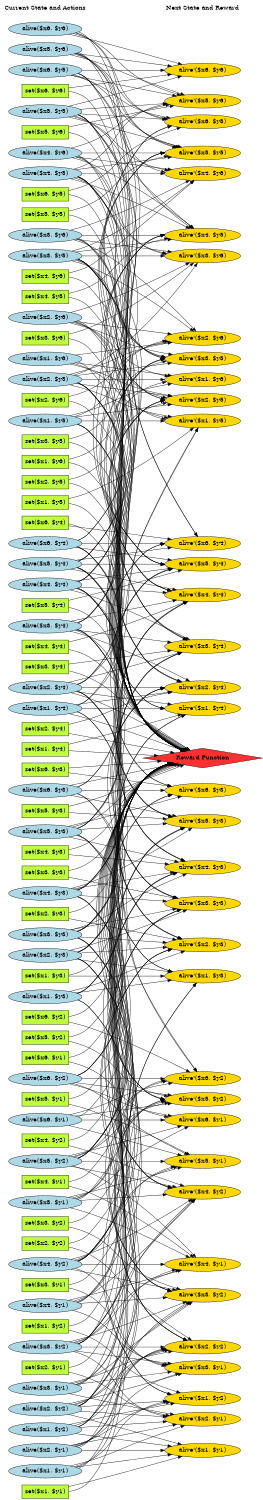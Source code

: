 digraph G {
	graph [bb="0,0,693,3936.4",
		fontname=Helvetica,
		fontsize=16,
		rankdir=LR,
		ranksep=2.00,
		ratio=auto,
		size="7.5,10"
	];
	node [fontsize=16,
		label="\N"
	];
	{
		graph [rank=same];
		"alive($x4, $y5)"	[color=black,
			fillcolor=lightblue,
			height=0.51069,
			pos="116.5,3103.4",
			shape=ellipse,
			style=filled,
			width=2.7106];
		"set($x1, $y3)"	[color=black,
			fillcolor=olivedrab1,
			height=0.5,
			pos="116.5,2184.4",
			shape=box,
			style=filled,
			width=1.7222];
		"set($x6, $y5)"	[color=black,
			fillcolor=olivedrab1,
			height=0.5,
			pos="116.5,2292.4",
			shape=box,
			style=filled,
			width=1.7222];
		"alive($x1, $y6)"	[color=black,
			fillcolor=lightblue,
			height=0.51069,
			pos="116.5,3864.4",
			shape=ellipse,
			style=filled,
			width=2.7106];
		"alive($x5, $y2)"	[color=black,
			fillcolor=lightblue,
			height=0.51069,
			pos="116.5,236.38",
			shape=ellipse,
			style=filled,
			width=2.7106];
		"set($x3, $y6)"	[color=black,
			fillcolor=olivedrab1,
			height=0.5,
			pos="116.5,3157.4",
			shape=box,
			style=filled,
			width=1.7222];
		"alive($x2, $y2)"	[color=black,
			fillcolor=lightblue,
			height=0.51069,
			pos="116.5,1319.4",
			shape=ellipse,
			style=filled,
			width=2.7106];
		"set($x4, $y3)"	[color=black,
			fillcolor=olivedrab1,
			height=0.5,
			pos="116.5,1373.4",
			shape=box,
			style=filled,
			width=1.7222];
		"alive($x4, $y4)"	[color=black,
			fillcolor=lightblue,
			height=0.51069,
			pos="116.5,1968.4",
			shape=ellipse,
			style=filled,
			width=2.7106];
		"set($x1, $y2)"	[color=black,
			fillcolor=olivedrab1,
			height=0.5,
			pos="116.5,1589.4",
			shape=box,
			style=filled,
			width=1.7222];
		"set($x2, $y1)"	[color=black,
			fillcolor=olivedrab1,
			height=0.5,
			pos="116.5,1265.4",
			shape=box,
			style=filled,
			width=1.7222];
		"alive($x5, $y3)"	[color=black,
			fillcolor=lightblue,
			height=0.51069,
			pos="116.5,671.38",
			shape=ellipse,
			style=filled,
			width=2.7106];
		"alive($x6, $y6)"	[color=black,
			fillcolor=lightblue,
			height=0.51069,
			pos="116.5,2617.4",
			shape=ellipse,
			style=filled,
			width=2.7106];
		"set($x6, $y4)"	[color=black,
			fillcolor=olivedrab1,
			height=0.5,
			pos="116.5,1697.4",
			shape=box,
			style=filled,
			width=1.7222];
		"alive($x1, $y5)"	[color=black,
			fillcolor=lightblue,
			height=0.51069,
			pos="116.5,3754.4",
			shape=ellipse,
			style=filled,
			width=2.7106];
		"alive($x1, $y4)"	[color=black,
			fillcolor=lightblue,
			height=0.51069,
			pos="116.5,3428.4",
			shape=ellipse,
			style=filled,
			width=2.7106];
		"set($x5, $y1)"	[color=black,
			fillcolor=olivedrab1,
			height=0.5,
			pos="116.5,345.38",
			shape=box,
			style=filled,
			width=1.7222];
		"alive($x2, $y3)"	[color=black,
			fillcolor=lightblue,
			height=0.51069,
			pos="116.5,2076.4",
			shape=ellipse,
			style=filled,
			width=2.7106];
		"set($x4, $y2)"	[color=black,
			fillcolor=olivedrab1,
			height=0.5,
			pos="116.5,833.38",
			shape=box,
			style=filled,
			width=1.7222];
		"alive($x3, $y6)"	[color=black,
			fillcolor=lightblue,
			height=0.51069,
			pos="116.5,3591.4",
			shape=ellipse,
			style=filled,
			width=2.7106];
		"set($x1, $y5)"	[color=black,
			fillcolor=olivedrab1,
			height=0.5,
			pos="116.5,3374.4",
			shape=box,
			style=filled,
			width=1.7222];
		"set($x2, $y2)"	[color=black,
			fillcolor=olivedrab1,
			height=0.5,
			pos="116.5,1535.4",
			shape=box,
			style=filled,
			width=1.7222];
		"alive($x4, $y3)"	[color=black,
			fillcolor=lightblue,
			height=0.51069,
			pos="116.5,1049.4",
			shape=ellipse,
			style=filled,
			width=2.7106];
		"alive($x6, $y1)"	[color=black,
			fillcolor=lightblue,
			height=0.51069,
			pos="116.5,18.385",
			shape=ellipse,
			style=filled,
			width=2.7106];
		"Current State and Actions"	[color=black,
			fillcolor=white,
			height=0.5,
			pos="116.5,3918.4",
			shape=plaintext,
			style=bold,
			width=3.2361];
		"alive($x2, $y4)"	[color=black,
			fillcolor=lightblue,
			height=0.51069,
			pos="116.5,3211.4",
			shape=ellipse,
			style=filled,
			width=2.7106];
		"set($x5, $y6)"	[color=black,
			fillcolor=olivedrab1,
			height=0.5,
			pos="116.5,2671.4",
			shape=box,
			style=filled,
			width=1.7222];
		"set($x4, $y1)"	[color=black,
			fillcolor=olivedrab1,
			height=0.5,
			pos="116.5,725.38",
			shape=box,
			style=filled,
			width=1.7222];
		"alive($x3, $y5)"	[color=black,
			fillcolor=lightblue,
			height=0.51069,
			pos="116.5,3536.4",
			shape=ellipse,
			style=filled,
			width=2.7106];
		"set($x1, $y4)"	[color=black,
			fillcolor=olivedrab1,
			height=0.5,
			pos="116.5,2995.4",
			shape=box,
			style=filled,
			width=1.7222];
		"alive($x4, $y2)"	[color=black,
			fillcolor=lightblue,
			height=0.51069,
			pos="116.5,399.38",
			shape=ellipse,
			style=filled,
			width=2.7106];
		"alive($x2, $y6)"	[color=black,
			fillcolor=lightblue,
			height=0.51069,
			pos="116.5,3809.4",
			shape=ellipse,
			style=filled,
			width=2.7106];
		"set($x2, $y3)"	[color=black,
			fillcolor=olivedrab1,
			height=0.5,
			pos="116.5,2130.4",
			shape=box,
			style=filled,
			width=1.7222];
		"set($x6, $y6)"	[color=black,
			fillcolor=olivedrab1,
			height=0.5,
			pos="116.5,2454.4",
			shape=box,
			style=filled,
			width=1.7222];
		"alive($x5, $y1)"	[color=black,
			fillcolor=lightblue,
			height=0.51069,
			pos="116.5,73.385",
			shape=ellipse,
			style=filled,
			width=2.7106];
		"alive($x2, $y5)"	[color=black,
			fillcolor=lightblue,
			height=0.51069,
			pos="116.5,3646.4",
			shape=ellipse,
			style=filled,
			width=2.7106];
		"set($x3, $y1)"	[color=black,
			fillcolor=olivedrab1,
			height=0.5,
			pos="116.5,995.38",
			shape=box,
			style=filled,
			width=1.7222];
		"alive($x3, $y4)"	[color=black,
			fillcolor=lightblue,
			height=0.51069,
			pos="116.5,2779.4",
			shape=ellipse,
			style=filled,
			width=2.7106];
		"alive($x4, $y1)"	[color=black,
			fillcolor=lightblue,
			height=0.51069,
			pos="116.5,291.38",
			shape=ellipse,
			style=filled,
			width=2.7106];
		"set($x6, $y1)"	[color=black,
			fillcolor=olivedrab1,
			height=0.5,
			pos="116.5,182.38",
			shape=box,
			style=filled,
			width=1.7222];
		"alive($x6, $y3)"	[color=black,
			fillcolor=lightblue,
			height=0.51069,
			pos="116.5,454.38",
			shape=ellipse,
			style=filled,
			width=2.7106];
		"alive($x5, $y6)"	[color=black,
			fillcolor=lightblue,
			height=0.51069,
			pos="116.5,2941.4",
			shape=ellipse,
			style=filled,
			width=2.7106];
		"set($x2, $y4)"	[color=black,
			fillcolor=olivedrab1,
			height=0.5,
			pos="116.5,2833.4",
			shape=box,
			style=filled,
			width=1.7222];
		"alive($x1, $y1)"	[color=black,
			fillcolor=lightblue,
			height=0.51069,
			pos="116.5,1211.4",
			shape=ellipse,
			style=filled,
			width=2.7106];
		"set($x5, $y4)"	[color=black,
			fillcolor=olivedrab1,
			height=0.5,
			pos="116.5,1751.4",
			shape=box,
			style=filled,
			width=1.7222];
		"set($x3, $y2)"	[color=black,
			fillcolor=olivedrab1,
			height=0.5,
			pos="116.5,1157.4",
			shape=box,
			style=filled,
			width=1.7222];
		"alive($x3, $y3)"	[color=black,
			fillcolor=lightblue,
			height=0.51069,
			pos="116.5,1913.4",
			shape=ellipse,
			style=filled,
			width=2.7106];
		"set($x1, $y6)"	[color=black,
			fillcolor=olivedrab1,
			height=0.5,
			pos="116.5,3700.4",
			shape=box,
			style=filled,
			width=1.7222];
		"alive($x6, $y2)"	[color=black,
			fillcolor=lightblue,
			height=0.51069,
			pos="116.5,128.38",
			shape=ellipse,
			style=filled,
			width=2.7106];
		"set($x2, $y5)"	[color=black,
			fillcolor=olivedrab1,
			height=0.5,
			pos="116.5,3320.4",
			shape=box,
			style=filled,
			width=1.7222];
		"set($x4, $y6)"	[color=black,
			fillcolor=olivedrab1,
			height=0.5,
			pos="116.5,2887.4",
			shape=box,
			style=filled,
			width=1.7222];
		"set($x5, $y5)"	[color=black,
			fillcolor=olivedrab1,
			height=0.5,
			pos="116.5,2346.4",
			shape=box,
			style=filled,
			width=1.7222];
		"set($x3, $y3)"	[color=black,
			fillcolor=olivedrab1,
			height=0.5,
			pos="116.5,1859.4",
			shape=box,
			style=filled,
			width=1.7222];
		"alive($x3, $y2)"	[color=black,
			fillcolor=lightblue,
			height=0.51069,
			pos="116.5,779.38",
			shape=ellipse,
			style=filled,
			width=2.7106];
		"alive($x6, $y5)"	[color=black,
			fillcolor=lightblue,
			height=0.51069,
			pos="116.5,2400.4",
			shape=ellipse,
			style=filled,
			width=2.7106];
		"set($x1, $y1)"	[color=black,
			fillcolor=olivedrab1,
			height=0.5,
			pos="116.5,1427.4",
			shape=box,
			style=filled,
			width=1.7222];
		"alive($x5, $y4)"	[color=black,
			fillcolor=lightblue,
			height=0.51069,
			pos="116.5,1805.4",
			shape=ellipse,
			style=filled,
			width=2.7106];
		"set($x2, $y6)"	[color=black,
			fillcolor=olivedrab1,
			height=0.5,
			pos="116.5,3482.4",
			shape=box,
			style=filled,
			width=1.7222];
		"set($x6, $y3)"	[color=black,
			fillcolor=olivedrab1,
			height=0.5,
			pos="116.5,887.38",
			shape=box,
			style=filled,
			width=1.7222];
		"set($x4, $y5)"	[color=black,
			fillcolor=olivedrab1,
			height=0.5,
			pos="116.5,2725.4",
			shape=box,
			style=filled,
			width=1.7222];
		"alive($x1, $y3)"	[color=black,
			fillcolor=lightblue,
			height=0.51069,
			pos="116.5,2238.4",
			shape=ellipse,
			style=filled,
			width=2.7106];
		"set($x5, $y2)"	[color=black,
			fillcolor=olivedrab1,
			height=0.5,
			pos="116.5,562.38",
			shape=box,
			style=filled,
			width=1.7222];
		"set($x3, $y4)"	[color=black,
			fillcolor=olivedrab1,
			height=0.5,
			pos="116.5,2508.4",
			shape=box,
			style=filled,
			width=1.7222];
		"alive($x3, $y1)"	[color=black,
			fillcolor=lightblue,
			height=0.51069,
			pos="116.5,616.38",
			shape=ellipse,
			style=filled,
			width=2.7106];
		"alive($x4, $y6)"	[color=black,
			fillcolor=lightblue,
			height=0.51069,
			pos="116.5,3266.4",
			shape=ellipse,
			style=filled,
			width=2.7106];
		"set($x6, $y2)"	[color=black,
			fillcolor=olivedrab1,
			height=0.5,
			pos="116.5,508.38",
			shape=box,
			style=filled,
			width=1.7222];
		"alive($x5, $y5)"	[color=black,
			fillcolor=lightblue,
			height=0.51069,
			pos="116.5,2562.4",
			shape=ellipse,
			style=filled,
			width=2.7106];
		"alive($x6, $y4)"	[color=black,
			fillcolor=lightblue,
			height=0.51069,
			pos="116.5,1643.4",
			shape=ellipse,
			style=filled,
			width=2.7106];
		"alive($x2, $y1)"	[color=black,
			fillcolor=lightblue,
			height=0.51069,
			pos="116.5,941.38",
			shape=ellipse,
			style=filled,
			width=2.7106];
		"alive($x1, $y2)"	[color=black,
			fillcolor=lightblue,
			height=0.51069,
			pos="116.5,1481.4",
			shape=ellipse,
			style=filled,
			width=2.7106];
		"set($x5, $y3)"	[color=black,
			fillcolor=olivedrab1,
			height=0.5,
			pos="116.5,1103.4",
			shape=box,
			style=filled,
			width=1.7222];
		"set($x3, $y5)"	[color=black,
			fillcolor=olivedrab1,
			height=0.5,
			pos="116.5,3049.4",
			shape=box,
			style=filled,
			width=1.7222];
		"set($x4, $y4)"	[color=black,
			fillcolor=olivedrab1,
			height=0.5,
			pos="116.5,2022.4",
			shape=box,
			style=filled,
			width=1.7222];
	}
	{
		graph [rank=same];
		"alive'($x3, $y5)"	[color=black,
			fillcolor=gold1,
			height=0.51069,
			pos="535,3266.4",
			shape=ellipse,
			style=filled,
			width=2.8088];
		"alive'($x4, $y2)"	[color=black,
			fillcolor=gold1,
			height=0.51069,
			pos="535,616.38",
			shape=ellipse,
			style=filled,
			width=2.8088];
		"alive'($x1, $y3)"	[color=black,
			fillcolor=gold1,
			height=0.51069,
			pos="535,2184.4",
			shape=ellipse,
			style=filled,
			width=2.8088];
		"alive'($x6, $y5)"	[color=black,
			fillcolor=gold1,
			height=0.51069,
			pos="535,2400.4",
			shape=ellipse,
			style=filled,
			width=2.8088];
		"Next State and Reward"	[color=black,
			fillcolor=white,
			height=0.5,
			pos="535,3918.4",
			shape=plaintext,
			style=bold,
			width=2.9167];
		"alive'($x3, $y6)"	[color=black,
			fillcolor=gold1,
			height=0.51069,
			pos="535,3535.4",
			shape=ellipse,
			style=filled,
			width=2.8088];
		"alive'($x4, $y1)"	[color=black,
			fillcolor=gold1,
			height=0.51069,
			pos="535,399.38",
			shape=ellipse,
			style=filled,
			width=2.8088];
		"alive'($x1, $y4)"	[color=black,
			fillcolor=gold1,
			height=0.51069,
			pos="535,3211.4",
			shape=ellipse,
			style=filled,
			width=2.8088];
		"alive'($x6, $y6)"	[color=black,
			fillcolor=gold1,
			height=0.51069,
			pos="535,2561.4",
			shape=ellipse,
			style=filled,
			width=2.8088];
		"alive'($x5, $y5)"	[color=black,
			fillcolor=gold1,
			height=0.51069,
			pos="535,2481.4",
			shape=ellipse,
			style=filled,
			width=2.8088];
		"alive'($x1, $y1)"	[color=black,
			fillcolor=gold1,
			height=0.51069,
			pos="535,1320.4",
			shape=ellipse,
			style=filled,
			width=2.8088];
		"alive'($x6, $y3)"	[color=black,
			fillcolor=gold1,
			height=0.51069,
			pos="535,671.38",
			shape=ellipse,
			style=filled,
			width=2.8088];
		"alive'($x2, $y2)"	[color=black,
			fillcolor=gold1,
			height=0.51069,
			pos="535,1401.4",
			shape=ellipse,
			style=filled,
			width=2.8088];
		"alive'($x1, $y2)"	[color=black,
			fillcolor=gold1,
			height=0.51069,
			pos="535,1481.4",
			shape=ellipse,
			style=filled,
			width=2.8088];
		"alive'($x6, $y4)"	[color=black,
			fillcolor=gold1,
			height=0.51069,
			pos="535,1697.4",
			shape=ellipse,
			style=filled,
			width=2.8088];
		"alive'($x5, $y6)"	[color=black,
			fillcolor=gold1,
			height=0.51069,
			pos="535,2671.4",
			shape=ellipse,
			style=filled,
			width=2.8088];
		"alive'($x2, $y1)"	[color=black,
			fillcolor=gold1,
			height=0.51069,
			pos="535,1210.4",
			shape=ellipse,
			style=filled,
			width=2.8088];
		"alive'($x2, $y4)"	[color=black,
			fillcolor=gold1,
			height=0.51069,
			pos="535,2941.4",
			shape=ellipse,
			style=filled,
			width=2.8088];
		"alive'($x5, $y3)"	[color=black,
			fillcolor=gold1,
			height=0.51069,
			pos="535,874.38",
			shape=ellipse,
			style=filled,
			width=2.8088];
		"alive'($x6, $y1)"	[color=black,
			fillcolor=gold1,
			height=0.51069,
			pos="535,128.38",
			shape=ellipse,
			style=filled,
			width=2.8088];
		"Reward Function"	[color=black,
			fillcolor=firebrick1,
			height=0.72222,
			pos="535,1936.4",
			shape=diamond,
			style=filled,
			width=4.3889];
		"alive'($x4, $y6)"	[color=black,
			fillcolor=gold1,
			height=0.51069,
			pos="535,3103.4",
			shape=ellipse,
			style=filled,
			width=2.8088];
		"alive'($x3, $y1)"	[color=black,
			fillcolor=gold1,
			height=0.51069,
			pos="535,779.38",
			shape=ellipse,
			style=filled,
			width=2.8088];
		"alive'($x2, $y3)"	[color=black,
			fillcolor=gold1,
			height=0.51069,
			pos="535,2081.4",
			shape=ellipse,
			style=filled,
			width=2.8088];
		"alive'($x5, $y4)"	[color=black,
			fillcolor=gold1,
			height=0.51069,
			pos="535,1785.4",
			shape=ellipse,
			style=filled,
			width=2.8088];
		"alive'($x6, $y2)"	[color=black,
			fillcolor=gold1,
			height=0.51069,
			pos="535,251.38",
			shape=ellipse,
			style=filled,
			width=2.8088];
		"alive'($x4, $y5)"	[color=black,
			fillcolor=gold1,
			height=0.51069,
			pos="535,2832.4",
			shape=ellipse,
			style=filled,
			width=2.8088];
		"alive'($x3, $y2)"	[color=black,
			fillcolor=gold1,
			height=0.51069,
			pos="535,1009.4",
			shape=ellipse,
			style=filled,
			width=2.8088];
		"alive'($x2, $y6)"	[color=black,
			fillcolor=gold1,
			height=0.51069,
			pos="535,3700.4",
			shape=ellipse,
			style=filled,
			width=2.8088];
		"alive'($x4, $y4)"	[color=black,
			fillcolor=gold1,
			height=0.51069,
			pos="535,2017.4",
			shape=ellipse,
			style=filled,
			width=2.8088];
		"alive'($x1, $y5)"	[color=black,
			fillcolor=gold1,
			height=0.51069,
			pos="535,3645.4",
			shape=ellipse,
			style=filled,
			width=2.8088];
		"alive'($x5, $y1)"	[color=black,
			fillcolor=gold1,
			height=0.51069,
			pos="535,196.38",
			shape=ellipse,
			style=filled,
			width=2.8088];
		"alive'($x3, $y3)"	[color=black,
			fillcolor=gold1,
			height=0.51069,
			pos="535,1866.4",
			shape=ellipse,
			style=filled,
			width=2.8088];
		"alive'($x3, $y4)"	[color=black,
			fillcolor=gold1,
			height=0.51069,
			pos="535,2616.4",
			shape=ellipse,
			style=filled,
			width=2.8088];
		"alive'($x2, $y5)"	[color=black,
			fillcolor=gold1,
			height=0.51069,
			pos="535,3590.4",
			shape=ellipse,
			style=filled,
			width=2.8088];
		"alive'($x4, $y3)"	[color=black,
			fillcolor=gold1,
			height=0.51069,
			pos="535,1265.4",
			shape=ellipse,
			style=filled,
			width=2.8088];
		"alive'($x1, $y6)"	[color=black,
			fillcolor=gold1,
			height=0.51069,
			pos="535,3755.4",
			shape=ellipse,
			style=filled,
			width=2.8088];
		"alive'($x5, $y2)"	[color=black,
			fillcolor=gold1,
			height=0.51069,
			pos="535,331.38",
			shape=ellipse,
			style=filled,
			width=2.8088];
	}
	"alive($x4, $y5)" -> "alive'($x3, $y5)"	[color=black,
		pos="e,445.09,3257.9 190.21,3115.5 204.76,3119.3 219.66,3124.2 233,3130.4 305.5,3164.2 303.63,3206.5 377,3238.4 395.14,3246.3 415.38,\
3251.9 435.13,3256",
		style=solid];
	"alive($x4, $y5)" -> "alive'($x3, $y6)"	[color=black,
		pos="e,522.6,3516.7 196.36,3114 209.25,3117.9 221.98,3123.2 233,3130.4 310.66,3181.3 466.19,3425.8 517.3,3508.2",
		style=solid];
	"alive($x4, $y5)" -> "alive'($x5, $y5)"	[color=black,
		pos="e,454.09,2492.5 202.81,3094.7 214,3090.5 224.5,3084.6 233,3076.4 411.87,2902.8 206.66,2716.3 377,2534.4 394.79,2515.4 419.62,2503.2 \
444.29,2495.4",
		style=solid];
	"alive($x4, $y5)" -> "alive'($x5, $y6)"	[color=black,
		pos="e,507.43,2689.3 199.12,3093.6 211.28,3089.6 223.05,3084 233,3076.4 341.08,2993.2 291.63,2911.8 377,2805.4 412.77,2760.8 464.91,2719.8 \
499.13,2695.2",
		style=solid];
	"alive($x4, $y5)" -> "Reward Function"	[pos="e,447.62,1948.1 204.65,3095.3 215.37,3091 225.25,3084.9 233,3076.4 560.04,2715.7 68.703,2367.2 377,1990.4 392.48,1971.5 414.94,1959.2 \
438.05,1951.1"];
	"alive($x4, $y5)" -> "alive'($x4, $y6)"	[color=black,
		pos="e,433.58,3103.4 214.1,3103.4 276.6,3103.4 358.15,3103.4 423.27,3103.4",
		style=solid];
	"alive($x4, $y5)" -> "alive'($x5, $y4)"	[color=black,
		pos="e,451.11,1795.9 204.78,3095.5 215.48,3091.1 225.32,3085 233,3076.4 601.5,2663.4 29.957,2270.6 377,1839.4 393.11,1819.4 417.05,1806.7 \
441.4,1798.8",
		style=solid];
	"alive($x4, $y5)" -> "alive'($x4, $y5)"	[color=black,
		pos="e,492.23,2849.2 194.63,3092.3 207.99,3088.5 221.32,3083.3 233,3076.4 315.78,3027.1 301.06,2973.7 377,2914.4 409.43,2889.1 450.85,\
2867.8 483,2853.3",
		style=solid];
	"alive($x4, $y5)" -> "alive'($x4, $y4)"	[color=black,
		pos="e,436.86,2021.8 204.59,3095.3 215.32,3091 225.22,3084.9 233,3076.4 542.49,2737.8 67.812,2393.2 377,2054.4 390.32,2039.8 408.23,2030.4 \
427.19,2024.5",
		style=solid];
	"alive($x4, $y5)" -> "alive'($x3, $y4)"	[color=black,
		pos="e,433.91,2618 202.06,3094.4 213.42,3090.2 224.17,3084.4 233,3076.4 382.55,2940 223.88,2776.7 377,2644.4 390.31,2632.9 406.68,2625.4 \
423.78,2620.6",
		style=solid];
	"set($x1, $y3)" -> "alive'($x1, $y3)"	[color=black,
		pos="e,433.69,2184.4 178.51,2184.4 242.62,2184.4 344.86,2184.4 423.28,2184.4",
		style=solid];
	"set($x1, $y3)" -> "Reward Function"	[pos="e,466.23,1951.2 178.72,2177.5 197.11,2173.5 216.71,2167.3 233,2157.4 316.84,2106.6 295.85,2045.3 377,1990.4 400.81,1974.3 429.9,\
1962.5 456.54,1954.2"];
	"set($x6, $y5)" -> "alive'($x6, $y5)"	[color=black,
		pos="e,478.94,2385 178.73,2306.3 196.29,2310.4 215.43,2315 233,2319.4 314.66,2339.9 408.24,2365.4 469.09,2382.2",
		style=solid];
	"set($x6, $y5)" -> "Reward Function"	[pos="e,458.93,1949.9 178.74,2288 197.64,2284.2 217.53,2277.4 233,2265.4 342.07,2180.9 272.36,2080.3 377,1990.4 397.45,1972.8 423.92,1960.9 \
449.28,1952.8"];
	"alive($x1, $y6)" -> "Reward Function"	[pos="e,446.11,1947.8 204.26,3856.3 215.24,3851.8 225.31,3845.4 233,3836.4 499.77,3523.1 125.15,2315.8 377,1990.4 391.74,1971.3 413.59,\
1959 436.33,1951"];
	"alive($x1, $y6)" -> "alive'($x2, $y6)"	[color=black,
		pos="e,445.09,3708.8 188.69,3851.9 203.71,3848 219.19,3842.9 233,3836.4 305.36,3802.3 303.63,3760.3 377,3728.4 395.14,3720.5 415.38,3714.8 \
435.13,3710.8",
		style=solid];
	"alive($x1, $y6)" -> "alive'($x1, $y5)"	[color=black,
		pos="e,439.56,3651.7 193.44,3853 207.2,3849 220.98,3843.6 233,3836.4 315.79,3786.5 292.72,3720.7 377,3673.4 393.06,3664.4 411.38,3658.1 \
429.7,3653.9",
		style=solid];
	"alive($x1, $y6)" -> "alive'($x2, $y5)"	[color=black,
		pos="e,437.19,3595.1 196.42,3853.7 209.38,3849.6 222.11,3844 233,3836.4 328.01,3769.6 279.98,3682.2 377,3618.4 392.03,3608.5 409.54,3601.8 \
427.31,3597.4",
		style=solid];
	"alive($x1, $y6)" -> "alive'($x1, $y6)"	[color=black,
		pos="e,478.63,3770.7 177.82,3850.1 195.61,3845.8 215.11,3841 233,3836.4 314.45,3815.6 407.89,3790.2 468.77,3773.4",
		style=solid];
	"alive($x5, $y2)" -> "alive'($x4, $y2)"	[color=black,
		pos="e,518.93,598.15 193.84,247.72 207.49,251.71 221.13,257.1 233,264.38 251.18,275.55 446.15,510.2 512.24,590.05",
		style=solid];
	"alive($x5, $y2)" -> "alive'($x4, $y1)"	[color=black,
		pos="e,463.97,386.2 186.85,249.14 202.37,253.1 218.51,258.12 233,264.38 303.15,294.72 307.12,327.44 377,358.38 401.22,369.11 428.82,377.49 \
454.06,383.79",
		style=solid];
	"alive($x5, $y2)" -> "alive'($x6, $y3)"	[color=black,
		pos="e,434.32,669.24 200.32,245.99 212.25,250.21 223.64,256.13 233,264.38 368.14,383.58 238.27,528.39 377,643.38 390.54,654.61 407.03,\
661.99 424.17,666.74",
		style=solid];
	"alive($x5, $y2)" -> "alive'($x5, $y3)"	[color=black,
		pos="e,469.03,860.44 201.67,245.38 213.29,249.69 224.22,255.8 233,264.38 411.16,438.69 214.37,617.51 377,806.38 398.16,830.96 429.82,\
846.94 459.18,857.18",
		style=solid];
	"alive($x5, $y2)" -> "alive'($x6, $y1)"	[color=black,
		pos="e,475.79,143.36 179.65,222.35 196.96,218.31 215.74,213.8 233,209.38 297.35,192.93 312.86,186.67 377,169.38 406.07,161.55 438.23,\
153.11 465.84,145.94",
		style=solid];
	"alive($x5, $y2)" -> "Reward Function"	[pos="e,431.93,1927.3 204.18,244.56 215.17,249.03 225.26,255.39 233,264.38 470.04,539.85 144.05,1614.5 377,1893.4 388.85,1907.6 404.88,\
1917.3 422.2,1924"];
	"alive($x5, $y2)" -> "alive'($x6, $y2)"	[color=black,
		pos="e,435.76,247.85 212.53,239.81 276.02,242.09 359.67,245.11 425.73,247.49",
		style=solid];
	"alive($x5, $y2)" -> "alive'($x5, $y1)"	[color=black,
		pos="e,445.3,204.9 203.8,228.1 271.14,221.63 364.74,212.64 435.09,205.88",
		style=solid];
	"alive($x5, $y2)" -> "alive'($x4, $y3)"	[color=black,
		pos="e,433.66,1266.1 203.42,244.86 214.59,249.28 224.93,255.55 233,264.38 527.75,587.23 72.487,923.74 377,1237.4 389.69,1250.5 406.24,\
1258.7 423.81,1263.6",
		style=solid];
	"alive($x5, $y2)" -> "alive'($x5, $y2)"	[color=black,
		pos="e,471.07,317.03 179.4,250.5 254.6,267.66 381.25,296.54 461.09,314.76",
		style=solid];
	"set($x3, $y6)" -> "alive'($x3, $y6)"	[color=black,
		pos="e,523.98,3516.9 178.74,3164.3 197.12,3168.2 216.72,3174.5 233,3184.4 372.62,3269.2 480.46,3440.9 518.83,3507.8",
		style=solid];
	"set($x3, $y6)" -> "Reward Function"	[pos="e,447.54,1948 178.54,3156.6 198.58,3153.1 219.22,3145.7 233,3130.4 574.86,2751 54.854,2386.7 377,1990.4 392.42,1971.4 414.86,1959.1 \
437.97,1951.1"];
	"alive($x2, $y2)" -> "alive'($x1, $y3)"	[color=black,
		pos="e,473.56,2169.6 203.94,1327.7 214.83,1332 224.95,1338 233,1346.4 471.43,1595.3 167.49,1834.7 377,2108.4 398.44,2136.4 432.86,2154.6 \
464.02,2166.2",
		style=solid];
	"alive($x2, $y2)" -> "alive'($x1, $y1)"	[color=black,
		pos="e,433.58,1320.1 214.1,1319.6 276.6,1319.8 358.15,1320 423.27,1320.1",
		style=solid];
	"alive($x2, $y2)" -> "alive'($x2, $y2)"	[color=black,
		pos="e,465.68,1387.9 184.88,1332.7 258.8,1347.2 377.31,1370.5 455.41,1385.9",
		style=solid];
	"alive($x2, $y2)" -> "alive'($x1, $y2)"	[color=black,
		pos="e,479.61,1465.9 186.89,1332.2 202.33,1336 218.43,1340.7 233,1346.4 301.57,1373.3 309.8,1398.2 377,1428.4 406.83,1441.8 441.12,1453.7 \
470.03,1462.9",
		style=solid];
	"alive($x2, $y2)" -> "alive'($x2, $y1)"	[color=black,
		pos="e,454.71,1221.6 182.34,1305.8 198.97,1301.9 216.74,1297.3 233,1292.4 298.42,1272.6 311.08,1256.5 377,1238.4 398.65,1232.4 422.34,\
1227.5 444.59,1223.4",
		style=solid];
	"alive($x2, $y2)" -> "Reward Function"	[pos="e,436.79,1926.4 202.83,1328 214.01,1332.2 224.51,1338.1 233,1346.4 413.21,1521.7 200.12,1714.7 377,1893.4 390.72,1907.2 408.44,1916.7 \
427.01,1923.2"];
	"alive($x2, $y2)" -> "alive'($x3, $y1)"	[color=black,
		pos="e,470.41,793.6 202.13,1310.4 213.47,1306.3 224.21,1300.5 233,1292.4 385.98,1151.6 237.21,1001.2 377,847.38 398.98,823.19 431.08,\
807.23 460.54,796.9",
		style=solid];
	"alive($x2, $y2)" -> "alive'($x2, $y3)"	[color=black,
		pos="e,437.6,2076.3 203.52,1327.7 214.54,1332 224.81,1338 233,1346.4 454.03,1573.3 156.18,1817.3 377,2044.4 390.78,2058.6 408.89,2067.7 \
427.9,2073.6",
		style=solid];
	"alive($x2, $y2)" -> "alive'($x3, $y2)"	[color=black,
		pos="e,517.07,1027.6 192.61,1307.9 206.52,1304.1 220.57,1299 233,1292.4 297.56,1257.8 450.73,1098.2 510,1035.1",
		style=solid];
	"alive($x2, $y2)" -> "alive'($x3, $y3)"	[color=black,
		pos="e,456.15,1854.8 202.22,1328.2 213.56,1332.4 224.26,1338.2 233,1346.4 391.56,1494.2 226.16,1656.7 377,1812.4 395.59,1831.6 421.29,\
1843.9 446.52,1851.9",
		style=solid];
	"set($x4, $y3)" -> "Reward Function"	[pos="e,437.91,1926.3 178.73,1375.7 198.19,1379.4 218.42,1386.6 233,1400.4 398.75,1557.3 214.24,1733.3 377,1893.4 391.14,1907.3 409.31,\
1916.8 428.26,1923.3"];
	"set($x4, $y3)" -> "alive'($x4, $y3)"	[color=black,
		pos="e,454.73,1276.7 178.71,1360.6 196.35,1356.5 215.54,1351.6 233,1346.4 298.33,1326.8 311.18,1311.2 377,1293.4 398.67,1287.5 422.36,\
1282.6 444.62,1278.5",
		style=solid];
	"alive($x4, $y4)" -> "alive'($x3, $y5)"	[color=black,
		pos="e,433.71,3267.5 204.78,1976.3 215.48,1980.6 225.32,1986.8 233,1995.4 603.14,2410.5 -4.0435,2833.3 377,3238.4 389.56,3251.7 406.14,\
3260.1 423.8,3265.1",
		style=solid];
	"alive($x4, $y4)" -> "alive'($x5, $y5)"	[color=black,
		pos="e,456.8,2469.6 202.06,1977.4 213.42,1981.5 224.17,1987.3 233,1995.4 382.55,2131.8 234.57,2283.6 377,2427.4 395.89,2446.5 421.8,2458.8 \
447.13,2466.8",
		style=solid];
	"alive($x4, $y4)" -> "alive'($x5, $y3)"	[color=black,
		pos="e,492.66,891.25 203.4,1959.9 214.57,1955.5 224.92,1949.2 233,1940.4 523.66,1622.7 148.76,1347.5 377,982.38 401.95,942.47 447.67,\
913.56 483.36,895.76",
		style=solid];
	"alive($x4, $y4)" -> "Reward Function"	[pos="e,426.83,1944.6 207.11,1961.5 268.39,1956.8 350.25,1950.5 416.72,1945.4"];
	"alive($x4, $y4)" -> "alive'($x5, $y4)"	[color=black,
		pos="e,477.59,1800.6 187.92,1955.7 203.15,1951.8 218.9,1946.8 233,1940.4 304.23,1908.2 307.36,1874.9 377,1839.4 405.6,1824.8 439.03,1812.7 \
467.67,1803.7",
		style=solid];
	"alive($x4, $y4)" -> "alive'($x4, $y5)"	[color=black,
		pos="e,502.91,2814.7 203.53,1976.7 214.55,1981 224.82,1987 233,1995.4 455.39,2224 214.9,2423.7 377,2698.4 405.46,2746.6 457.67,2785.9 \
494.03,2809.2",
		style=solid];
	"alive($x4, $y4)" -> "alive'($x4, $y4)"	[color=black,
		pos="e,449.74,2007.5 199.79,1978.1 268.85,1986.2 367.51,1997.8 439.73,2006.3",
		style=solid];
	"alive($x4, $y4)" -> "alive'($x3, $y3)"	[color=black,
		pos="e,468.54,1880.3 177.82,1954.1 195.62,1949.8 215.11,1945 233,1940.4 297.23,1923.9 312.63,1917.3 377,1901.4 403.57,1894.8 432.8,1888.2 \
458.76,1882.4",
		style=solid];
	"alive($x4, $y4)" -> "alive'($x3, $y4)"	[color=black,
		pos="e,433.85,2615.9 203.26,1977 214.32,1981.2 224.66,1987.1 233,1995.4 425.6,2186.3 179.39,2402.6 377,2588.4 390.11,2600.7 406.67,2608.6 \
424.1,2613.5",
		style=solid];
	"alive($x4, $y4)" -> "alive'($x4, $y3)"	[color=black,
		pos="e,433.64,1265.7 202.28,1959.6 213.74,1955.2 224.47,1949.1 233,1940.4 439.34,1730.1 164.31,1497.2 377,1293.4 389.99,1280.9 406.49,\
1273 423.9,1268.1",
		style=solid];
	"set($x1, $y2)" -> "alive'($x1, $y2)"	[color=black,
		pos="e,478.94,1496.8 178.73,1575.5 196.29,1571.4 215.43,1566.8 233,1562.4 314.66,1541.9 408.24,1516.4 469.09,1499.5",
		style=solid];
	"set($x1, $y2)" -> "Reward Function"	[pos="e,444.49,1925.2 178.76,1593.7 197.66,1597.6 217.55,1604.4 233,1616.4 342.57,1701.5 269.05,1806.2 377,1893.4 393.61,1906.8 414.08,\
1916 434.7,1922.4"];
	"set($x2, $y1)" -> "alive'($x2, $y1)"	[color=black,
		pos="e,452.78,1221.1 178.51,1257.3 248.06,1248.1 362.49,1233 442.68,1222.4",
		style=solid];
	"set($x2, $y1)" -> "Reward Function"	[pos="e,436.12,1926.5 178.53,1267.2 198.2,1270.8 218.62,1278.1 233,1292.4 427.76,1486.1 185.93,1696.1 377,1893.4 390.48,1907.3 407.99,\
1916.8 426.42,1923.4"];
	"alive($x5, $y3)" -> "alive'($x4, $y2)"	[color=black,
		pos="e,452.49,627.15 196.82,660.91 266.81,651.67 368.84,638.19 442.31,628.49",
		style=solid];
	"alive($x5, $y3)" -> "alive'($x6, $y3)"	[color=black,
		pos="e,433.58,671.38 214.1,671.38 276.6,671.38 358.15,671.38 423.27,671.38",
		style=solid];
	"alive($x5, $y3)" -> "alive'($x6, $y4)"	[color=black,
		pos="e,513.25,1679.4 204.02,679.63 214.9,683.91 225,689.94 233,698.38 484.52,963.78 223.06,1176.7 377,1508.4 408.22,1575.7 469.44,1638.7 \
505.52,1672.3",
		style=solid];
	"alive($x5, $y3)" -> "alive'($x5, $y3)"	[color=black,
		pos="e,488.66,858.02 190.21,683.54 204.76,687.3 219.66,692.16 233,698.38 305.5,732.21 307.82,766.21 377,806.38 409.59,825.31 448.44,842.18 \
479.34,854.38",
		style=solid];
	"alive($x5, $y3)" -> "Reward Function"	[pos="e,432.72,1927.1 204.75,679.35 215.45,683.67 225.31,689.8 233,698.38 589.96,1096.8 27.612,1488.3 377,1893.4 389.15,1907.5 405.43,\
1917.2 422.91,1923.8"];
	"alive($x5, $y3)" -> "alive'($x5, $y4)"	[color=black,
		pos="e,458.94,1773.2 204.59,679.49 215.32,683.79 225.22,689.87 233,698.38 543.59,1038.3 91.118,1363.4 377,1724.4 394.87,1746.9 422.2,\
1761.2 449.08,1770.1",
		style=solid];
	"alive($x5, $y3)" -> "alive'($x6, $y2)"	[color=black,
		pos="e,458.1,263.41 199.45,661.67 211.63,657.47 223.32,651.59 233,643.38 357.83,537.49 256.93,415.65 377,304.38 396.74,286.09 423.02,\
274.09 448.42,266.23",
		style=solid];
	"alive($x5, $y3)" -> "alive'($x4, $y4)"	[color=black,
		pos="e,443.55,2009.5 204.81,679.3 215.5,683.63 225.34,689.77 233,698.38 611.39,1123.9 10.536,1535.6 377,1971.4 391.57,1988.7 412.29,1999.7 \
433.91,2006.6",
		style=solid];
	"alive($x5, $y3)" -> "alive'($x4, $y3)"	[color=black,
		pos="e,433.68,1264.5 202.8,680.05 213.99,684.24 224.5,690.14 233,698.38 411.07,870.94 194.41,1069.6 377,1237.4 390.04,1249.4 406.36,1257.1 \
423.51,1262",
		style=solid];
	"alive($x5, $y3)" -> "alive'($x5, $y2)"	[color=black,
		pos="e,447.47,340.71 197.95,661.23 210.52,657.1 222.73,651.36 233,643.38 340.74,559.75 270,456.97 377,372.38 394.44,358.6 416.05,349.42 \
437.59,343.31",
		style=solid];
	"alive($x6, $y6)" -> "alive'($x6, $y5)"	[color=black,
		pos="e,472.86,2414.9 191.39,2605.5 205.7,2601.5 220.2,2596.3 233,2589.4 310.18,2547.7 301.86,2499.7 377,2454.4 403.39,2438.5 435.12,2426.4 \
463.12,2417.8",
		style=solid];
	"alive($x6, $y6)" -> "alive'($x6, $y6)"	[color=black,
		pos="e,453.01,2572.3 196.33,2606.8 266.49,2597.4 369.13,2583.6 442.81,2573.6",
		style=solid];
	"alive($x6, $y6)" -> "alive'($x5, $y5)"	[color=black,
		pos="e,484.68,2497.5 181.14,2603.5 198.11,2599.4 216.35,2594.6 233,2589.4 298.42,2569.1 312.53,2557.6 377,2534.4 409.23,2522.8 445.43,\
2510.5 474.94,2500.7",
		style=solid];
	"alive($x6, $y6)" -> "alive'($x5, $y6)"	[color=black,
		pos="e,452.32,2660.8 197.31,2627.7 267.25,2636.8 368.89,2650 442.18,2659.5",
		style=solid];
	"alive($x6, $y6)" -> "Reward Function"	[pos="e,450.94,1948.6 202.15,2608.5 213.63,2604.1 224.4,2598 233,2589.4 426.43,2395.6 192.84,2193 377,1990.4 393.87,1971.8 417.41,1959.6 \
441.13,1951.6"];
	"set($x6, $y4)" -> "alive'($x6, $y4)"	[color=black,
		pos="e,433.69,1697.4 178.51,1697.4 242.62,1697.4 344.86,1697.4 423.28,1697.4",
		style=solid];
	"set($x6, $y4)" -> "Reward Function"	[pos="e,452.7,1923.8 178.76,1704.2 197.14,1708.2 216.73,1714.5 233,1724.4 317.26,1775.7 293.72,1840.4 377,1893.4 396.83,1906 420.33,1914.9 \
443.03,1921.3"];
	"alive($x1, $y5)" -> "alive'($x1, $y4)"	[color=black,
		pos="e,433.96,3212.5 202.32,3745.6 213.64,3741.5 224.32,3735.6 233,3727.4 397.42,3572.1 208.52,3390.2 377,3239.4 390.19,3227.6 406.59,\
3219.9 423.77,3215.1",
		style=solid];
	"alive($x1, $y5)" -> "alive'($x2, $y4)"	[color=black,
		pos="e,503.69,2958.9 203.42,3745.9 214.45,3741.7 224.75,3735.7 233,3727.4 441.28,3516.6 224.86,3330.7 377,3076.4 406.01,3027.9 458.58,\
2988.1 494.85,2964.5",
		style=solid];
	"alive($x1, $y5)" -> "Reward Function"	[pos="e,446.18,1947.8 205.33,3746.6 215.88,3742.2 225.53,3736 233,3727.4 486.04,3434.1 139.18,2296.1 377,1990.4 391.79,1971.4 413.65,1959 \
436.39,1951"];
	"alive($x1, $y5)" -> "alive'($x2, $y6)"	[color=black,
		pos="e,452.32,3711 197.31,3744 267.25,3735 368.89,3721.8 442.18,3712.3",
		style=solid];
	"alive($x1, $y5)" -> "alive'($x1, $y5)"	[color=black,
		pos="e,454.71,3656.6 182.34,3740.8 198.97,3736.9 216.74,3732.3 233,3727.4 298.42,3707.6 311.08,3691.5 377,3673.4 398.65,3667.4 422.34,\
3662.5 444.59,3658.4",
		style=solid];
	"alive($x1, $y5)" -> "alive'($x2, $y5)"	[color=black,
		pos="e,444.66,3598.8 190.23,3742.3 204.78,3738.5 219.67,3733.6 233,3727.4 305.66,3693.3 303.46,3650.5 377,3618.4 395.01,3610.5 415.11,\
3604.8 434.75,3600.8",
		style=solid];
	"alive($x1, $y5)" -> "alive'($x1, $y6)"	[color=black,
		pos="e,433.58,3755.1 214.1,3754.6 276.6,3754.8 358.15,3755 423.27,3755.1",
		style=solid];
	"alive($x1, $y4)" -> "alive'($x1, $y3)"	[color=black,
		pos="e,512.68,2202.5 204.6,3420.3 215.32,3416 225.22,3409.9 233,3401.4 544.14,3060.7 190.49,2795.4 377,2373.4 406.9,2305.7 468.32,2243 \
504.84,2209.6",
		style=solid];
	"alive($x1, $y4)" -> "alive'($x1, $y4)"	[color=black,
		pos="e,440,3217.7 194.63,3417.3 207.99,3413.5 221.32,3408.3 233,3401.4 315.78,3352.1 292.94,3286.4 377,3239.4 393.18,3230.3 411.64,3224.1 \
430.07,3219.8",
		style=solid];
	"alive($x1, $y4)" -> "alive'($x2, $y4)"	[color=black,
		pos="e,506.59,2959.2 200.5,3418.9 212.27,3414.8 223.56,3409.2 233,3401.4 354.68,3300.6 282.8,3203.2 377,3076.4 411.09,3030.5 463.41,2989.5 \
498.15,2965.1",
		style=solid];
	"alive($x1, $y4)" -> "Reward Function"	[pos="e,446.83,1947.9 204.89,3420.6 215.57,3416.2 225.38,3410 233,3401.4 649.33,2928.1 -14.753,2484.2 377,1990.4 392.11,1971.3 414.32,\
1959 437.3,1951"];
	"alive($x1, $y4)" -> "alive'($x2, $y3)"	[color=black,
		pos="e,471.94,2095.8 204.78,3420.5 215.48,3416.1 225.33,3410 233,3401.4 603.42,2986 54.693,2611.1 377,2157.4 397.26,2128.9 431.22,2110.6 \
462.38,2099.2",
		style=solid];
	"alive($x1, $y4)" -> "alive'($x1, $y5)"	[color=black,
		pos="e,440,3639.1 194.63,3439.4 207.99,3443.3 221.32,3448.4 233,3455.4 315.78,3504.7 292.94,3570.3 377,3617.4 393.18,3626.4 411.64,3632.7 \
430.07,3636.9",
		style=solid];
	"alive($x1, $y4)" -> "alive'($x2, $y5)"	[color=black,
		pos="e,445.12,3581.9 189.89,3440.5 204.53,3444.3 219.55,3449.1 233,3455.4 305.33,3488.9 303.8,3530.8 377,3562.4 395.16,3570.2 415.4,3575.9 \
435.16,3579.9",
		style=solid];
	"set($x5, $y1)" -> "Reward Function"	[pos="e,432.01,1927.3 178.51,345.91 198.66,349.28 219.39,356.8 233,372.38 456.3,628.13 158.56,1633.5 377,1893.4 388.89,1907.5 404.95,1917.3 \
422.27,1923.9"];
	"set($x5, $y1)" -> "alive'($x5, $y1)"	[color=black,
		pos="e,447.12,205.49 178.71,335.24 196.62,331.17 215.96,325.67 233,318.38 303.28,288.34 305.95,252.55 377,224.38 395.91,216.89 416.9,\
211.39 437.22,207.36",
		style=solid];
	"alive($x2, $y3)" -> "alive'($x1, $y3)"	[color=black,
		pos="e,478.94,2169 179.63,2090.5 196.94,2094.6 215.72,2099 233,2103.4 314.66,2123.9 408.24,2149.4 469.09,2166.2",
		style=solid];
	"alive($x2, $y3)" -> "alive'($x1, $y4)"	[color=black,
		pos="e,476.44,3196.3 204.6,2084.5 215.32,2088.8 225.22,2094.9 233,2103.4 543.86,2443.7 110.36,2754.4 377,3130.4 398.48,3160.7 434.75,\
3180.4 467.02,3192.8",
		style=solid];
	"alive($x2, $y3)" -> "alive'($x2, $y2)"	[color=black,
		pos="e,453.42,1412.4 203.27,2067.8 214.32,2063.6 224.67,2057.7 233,2049.4 426.14,1857.7 193.27,1655.1 377,1454.4 394.49,1435.3 419.1,\
1423.1 443.66,1415.2",
		style=solid];
	"alive($x2, $y3)" -> "alive'($x1, $y2)"	[color=black,
		pos="e,515.21,1499.6 201.18,2067.2 212.79,2063.1 223.86,2057.4 233,2049.4 368.63,1930.7 286.2,1826 377,1670.4 414.57,1606 474.02,1541.4 \
507.96,1506.9",
		style=solid];
	"alive($x2, $y3)" -> "alive'($x2, $y4)"	[color=black,
		pos="e,478.52,2926.1 203.93,2084.7 214.82,2089 224.95,2095 233,2103.4 469.8,2350.2 173.05,2584.8 377,2859.4 399.53,2889.7 436.6,2909.8 \
469.06,2922.5",
		style=solid];
	"alive($x2, $y3)" -> "Reward Function"	[pos="e,481.4,1953.6 183.35,2062.9 199.71,2059 217.11,2054.5 233,2049.4 298.88,2028.3 312.27,2014.8 377,1990.4 408.02,1978.7 442.86,1966.6 \
471.81,1956.9"];
	"alive($x2, $y3)" -> "alive'($x2, $y3)"	[color=black,
		pos="e,433.94,2080.2 214.1,2077.5 276.72,2078.3 358.45,2079.3 423.63,2080.1",
		style=solid];
	"alive($x2, $y3)" -> "alive'($x3, $y2)"	[color=black,
		pos="e,510.87,1027.4 204.11,2068.2 214.97,2063.9 225.04,2057.9 233,2049.4 499.8,1764.7 207.49,1534.8 377,1183.4 407.07,1121 466.52,1064.7 \
503.01,1033.9",
		style=solid];
	"alive($x2, $y3)" -> "alive'($x3, $y3)"	[color=black,
		pos="e,448.84,1876.1 193.77,2065.1 207.35,2061.3 220.99,2056.2 233,2049.4 312.9,2004.2 296.87,1946.1 377,1901.4 395.84,1890.9 417.61,\
1883.5 438.82,1878.4",
		style=solid];
	"alive($x2, $y3)" -> "alive'($x3, $y4)"	[color=black,
		pos="e,433.97,2615.2 202.3,2085.2 213.63,2089.3 224.31,2095.2 233,2103.4 396.62,2257.6 209.34,2438.5 377,2588.4 390.2,2600.2 406.6,2607.8 \
423.79,2612.7",
		style=solid];
	"set($x4, $y2)" -> "alive'($x4, $y2)"	[color=black,
		pos="e,440,622.71 178.63,826.33 197.01,822.35 216.63,816.13 233,806.38 315.78,757.11 292.94,691.44 377,644.38 393.18,635.33 411.64,629.09 \
430.07,624.83",
		style=solid];
	"set($x4, $y2)" -> "Reward Function"	[pos="e,433.36,1927.1 178.73,834.35 198.66,837.8 219.19,845.25 233,860.38 545.51,1202.8 70.998,1545.2 377,1893.4 389.36,1907.4 405.83,\
1917.1 423.46,1923.7"];
	"alive($x3, $y6)" -> "alive'($x3, $y5)"	[color=black,
		pos="e,521.11,3284.8 191.83,3579.7 206.03,3575.7 220.38,3570.4 233,3563.4 360.8,3492.2 472.02,3351.9 515.03,3293.2",
		style=solid];
	"alive($x3, $y6)" -> "alive'($x3, $y6)"	[color=black,
		pos="e,453.01,3546.3 196.33,3580.8 266.49,3571.4 369.13,3557.6 442.81,3547.6",
		style=solid];
	"alive($x3, $y6)" -> "Reward Function"	[pos="e,446.29,1947.9 204.15,3583.2 215.15,3578.7 225.25,3572.4 233,3563.4 462.37,3297.7 160.29,2266.5 377,1990.4 391.87,1971.4 413.76,\
1959.1 436.5,1951.1"];
	"alive($x3, $y6)" -> "alive'($x4, $y6)"	[color=black,
		pos="e,482.28,3119.2 200.32,3581.8 212.25,3577.6 223.64,3571.6 233,3563.4 368.14,3444.2 257,3318.8 377,3184.4 402.56,3155.8 440.65,3135.8 \
472.91,3122.8",
		style=solid];
	"alive($x3, $y6)" -> "alive'($x4, $y5)"	[color=black,
		pos="e,479.24,2847.8 202.28,3582.6 213.75,3578.2 224.48,3572.1 233,3563.4 439.88,3352.4 197.27,3148.9 377,2914.4 400.07,2884.3 437.35,\
2864.2 469.79,2851.4",
		style=solid];
	"alive($x3, $y6)" -> "alive'($x2, $y6)"	[color=black,
		pos="e,454.73,3689 180.5,3605.3 197.63,3609.4 216.12,3614.3 233,3619.4 298.25,3639.2 311.18,3654.6 377,3672.4 398.67,3678.3 422.36,3683.2 \
444.62,3687.3",
		style=solid];
	"alive($x3, $y6)" -> "alive'($x2, $y5)"	[color=black,
		pos="e,433.58,3590.6 214.1,3591.2 276.6,3591 358.15,3590.8 423.27,3590.7",
		style=solid];
	"set($x1, $y5)" -> "Reward Function"	[pos="e,446.88,1947.9 178.71,3373.7 198.76,3370.3 219.37,3362.8 233,3347.4 634.48,2892.8 -0.87128,2464.8 377,1990.4 392.15,1971.4 414.37,\
1959 437.35,1951"];
	"set($x1, $y5)" -> "alive'($x1, $y5)"	[color=black,
		pos="e,437.23,3640.6 178.61,3379.9 197.29,3383.8 217.09,3390.4 233,3401.4 327.82,3467.1 280.47,3554.2 377,3617.4 392.05,3627.2 409.57,\
3633.9 427.34,3638.3",
		style=solid];
	"set($x2, $y2)" -> "alive'($x2, $y2)"	[color=black,
		pos="e,485.06,1417.4 178.73,1522.6 196.37,1518.5 215.56,1513.7 233,1508.4 298.42,1488.6 312.61,1477.3 377,1454.4 409.38,1442.9 445.74,\
1430.5 475.31,1420.7",
		style=solid];
	"set($x2, $y2)" -> "Reward Function"	[pos="e,442.14,1925.6 178.66,1539 197.78,1542.8 217.82,1549.7 233,1562.4 356.21,1665.1 255.74,1788.3 377,1893.4 392.69,1907 412.31,1916.3 \
432.31,1922.7"];
	"alive($x4, $y3)" -> "alive'($x4, $y2)"	[color=black,
		pos="e,434.33,618.54 201.17,1040.2 212.79,1036.1 223.85,1030.4 233,1022.4 368.37,904.08 238.54,759.05 377,644.38 390.55,633.17 407.04,\
625.79 424.18,621.04",
		style=solid];
	"alive($x4, $y3)" -> "alive'($x5, $y3)"	[color=black,
		pos="e,503.81,892.12 185.13,1036.3 201.03,1032.5 217.78,1027.8 233,1022.4 330.91,987.38 438.67,929.21 494.91,897.21",
		style=solid];
	"alive($x4, $y3)" -> "Reward Function"	[pos="e,434.19,1926.8 204.04,1057.6 214.91,1061.9 225,1067.9 233,1076.4 486.42,1344.2 128.67,1620.8 377,1893.4 389.69,1907.3 406.41,1916.9 \
424.21,1923.5"];
	"alive($x4, $y3)" -> "alive'($x5, $y4)"	[color=black,
		pos="e,461.11,1772.8 203.41,1057.8 214.44,1062.1 224.75,1068 233,1076.4 440.47,1286.1 184.82,1500.5 377,1724.4 396.08,1746.6 424.28,1760.8 \
451.53,1769.8",
		style=solid];
	"alive($x4, $y3)" -> "alive'($x3, $y2)"	[color=black,
		pos="e,445.3,1017.9 203.8,1041.1 271.14,1034.6 364.74,1025.6 435.09,1018.9",
		style=solid];
	"alive($x4, $y3)" -> "alive'($x4, $y4)"	[color=black,
		pos="e,444.53,2009.1 204.15,1057.5 215.01,1061.8 225.07,1067.9 233,1076.4 507.73,1371.1 110.54,1669.2 377,1971.4 392.05,1988.5 413.07,\
1999.3 434.84,2006.3",
		style=solid];
	"alive($x4, $y3)" -> "alive'($x3, $y3)"	[color=black,
		pos="e,453.28,1855.5 203.89,1057.8 214.79,1062 224.92,1068 233,1076.4 464.36,1316.3 158.13,1561 377,1812.4 394.13,1832.1 418.76,1844.6 \
443.46,1852.5",
		style=solid];
	"alive($x4, $y3)" -> "alive'($x3, $y4)"	[color=black,
		pos="e,433.88,2617.8 204.95,1057.2 215.62,1061.5 225.41,1067.7 233,1076.4 455.06,1330.6 148.26,2340.2 377,2588.4 389.51,2602 406.14,2610.4 \
423.91,2615.4",
		style=solid];
	"alive($x4, $y3)" -> "alive'($x4, $y3)"	[color=black,
		pos="e,440.02,1259 194.61,1060.5 207.97,1064.3 221.31,1069.5 233,1076.4 315.57,1125.4 293.16,1190.6 377,1237.4 393.19,1246.4 411.66,1252.6 \
430.09,1256.9",
		style=solid];
	"alive($x4, $y3)" -> "alive'($x5, $y2)"	[color=black,
		pos="e,441.3,338.32 203.41,1040.9 214.45,1036.7 224.75,1030.7 233,1022.4 441.01,811.94 171.72,585.49 377,372.38 391.68,357.15 411.26,\
347.32 431.6,341.04",
		style=solid];
	"alive($x6, $y1)" -> "alive'($x6, $y1)"	[color=black,
		pos="e,479.2,112.96 178.12,32.742 195.84,37.029 215.22,41.808 233,46.385 314.73,67.421 408.49,93.229 469.35,110.21",
		style=solid];
	"alive($x6, $y1)" -> "Reward Function"	[pos="e,431.4,1927.3 204.26,26.489 215.24,30.964 225.31,37.352 233,46.385 499.91,359.83 114.74,1576 377,1893.4 388.7,1907.5 404.57,1917.3 \
421.74,1923.9"];
	"alive($x6, $y1)" -> "alive'($x6, $y2)"	[color=black,
		pos="e,438.83,245.49 194.29,29.573 207.83,33.575 221.31,39.008 233,46.385 318.77,100.5 289.61,171.93 377,223.38 392.77,232.67 410.87,\
239.03 429.04,243.35",
		style=solid];
	"alive($x6, $y1)" -> "alive'($x5, $y1)"	[color=black,
		pos="e,461.56,183.71 188.71,30.797 203.73,34.742 219.2,39.842 233,46.385 305.52,80.783 304.78,120.35 377,155.38 400.27,166.67 427.04,\
175.14 451.81,181.35",
		style=solid];
	"alive($x6, $y1)" -> "alive'($x5, $y2)"	[color=black,
		pos="e,462.85,318.41 196.9,28.943 209.74,33.02 222.3,38.642 233,46.385 331.31,117.55 281.91,202.98 377,278.38 398.89,295.74 426.76,307.55 \
452.92,315.53",
		style=solid];
	"Current State and Actions" -> "Next State and Reward"	[color=black,
		pos="e,429.84,3918.4 233.24,3918.4 291.38,3918.4 361.58,3918.4 419.54,3918.4",
		style=invis];
	"alive($x2, $y4)" -> "alive'($x3, $y5)"	[color=black,
		pos="e,452.49,3255.6 196.82,3221.9 266.81,3231.1 368.84,3244.6 442.31,3254.3",
		style=solid];
	"alive($x2, $y4)" -> "alive'($x1, $y3)"	[color=black,
		pos="e,513.25,2202.4 204.03,3203.1 214.9,3198.9 225,3192.8 233,3184.4 484.79,2918.6 222.91,2705.5 377,2373.4 408.21,2306.1 469.44,2243 \
505.52,2209.5",
		style=solid];
	"alive($x2, $y4)" -> "alive'($x1, $y4)"	[color=black,
		pos="e,433.58,3211.4 214.1,3211.4 276.6,3211.4 358.15,3211.4 423.27,3211.4",
		style=solid];
	"alive($x2, $y4)" -> "alive'($x2, $y4)"	[color=black,
		pos="e,512.77,2959.4 191,3199.4 205.34,3195.7 219.96,3190.8 233,3184.4 263.66,3169.4 435.35,3025.1 504.82,2966.2",
		style=solid];
	"alive($x2, $y4)" -> "Reward Function"	[pos="e,447.06,1948.1 204.75,3203.4 215.45,3199.1 225.3,3193 233,3184.4 589.68,2786.3 40.997,2406.1 377,1990.4 392.29,1971.5 414.55,1959.2 \
437.54,1951.2"];
	"alive($x2, $y4)" -> "alive'($x2, $y3)"	[color=black,
		pos="e,472.62,2095.9 204.6,3203.3 215.32,3199 225.22,3192.9 233,3184.4 543.86,2844.1 105.59,2529.9 377,2157.4 397.69,2129 431.86,2110.7 \
463.05,2099.2",
		style=solid];
	"alive($x2, $y4)" -> "alive'($x1, $y5)"	[color=black,
		pos="e,434.33,3643.2 200.31,3221 212.24,3225.2 223.63,3231.1 233,3239.4 367.88,3358.2 238.54,3502.7 377,3617.4 390.55,3628.6 407.04,3636 \
424.18,3640.7",
		style=solid];
	"alive($x2, $y4)" -> "alive'($x3, $y3)"	[color=black,
		pos="e,434.98,1869.6 204.81,3203.5 215.5,3199.1 225.34,3193 233,3184.4 614.14,2755.5 -6.3399,2328.4 377,1901.4 389.79,1887.1 406.99,1878 \
425.31,1872.3",
		style=solid];
	"alive($x2, $y4)" -> "alive'($x3, $y4)"	[color=black,
		pos="e,433.68,2617.2 202.8,3202.7 213.99,3198.5 224.5,3192.6 233,3184.4 411.33,3011.5 194.13,2812.5 377,2644.4 390.04,2632.4 406.35,2624.7 \
423.5,2619.8",
		style=solid];
	"alive($x2, $y4)" -> "alive'($x2, $y5)"	[color=black,
		pos="e,434.87,3587.6 199.32,3221.2 211.52,3225.4 223.25,3231.3 233,3239.4 353.76,3340 253.21,3465.5 377,3562.4 390.85,3573.2 407.5,3580.4 \
424.7,3585.1",
		style=solid];
	"set($x5, $y6)" -> "alive'($x5, $y6)"	[color=black,
		pos="e,433.69,2671.4 178.51,2671.4 242.62,2671.4 344.86,2671.4 423.28,2671.4",
		style=solid];
	"set($x5, $y6)" -> "Reward Function"	[pos="e,450.3,1948.5 178.68,2669.7 198.37,2666.1 218.75,2658.8 233,2644.4 442.09,2432.6 178.94,2212.5 377,1990.4 393.61,1971.8 416.94,\
1959.6 440.54,1951.6"];
	"set($x4, $y1)" -> "alive'($x4, $y1)"	[color=black,
		pos="e,521.44,417.62 178.57,717.64 196.85,713.63 216.43,707.56 233,698.38 361.7,627.09 472.81,485.02 515.43,426.03",
		style=solid];
	"set($x4, $y1)" -> "Reward Function"	[pos="e,432.79,1927.1 178.54,726.2 198.58,729.62 219.22,737.09 233,752.38 575.13,1132.1 42.083,1507.3 377,1893.4 389.19,1907.4 405.48,\
1917.1 422.97,1923.7"];
	"alive($x3, $y5)" -> "alive'($x3, $y5)"	[color=black,
		pos="e,517.34,3284.6 191,3524.4 205.34,3520.7 219.96,3515.8 233,3509.4 350.14,3452.2 462.7,3342 510.27,3292.1",
		style=solid];
	"alive($x3, $y5)" -> "alive'($x3, $y6)"	[color=black,
		pos="e,433.58,3535.6 214.1,3536.2 276.6,3536 358.15,3535.8 423.27,3535.7",
		style=solid];
	"alive($x3, $y5)" -> "alive'($x2, $y4)"	[color=black,
		pos="e,505.2,2959.1 202.07,3527.4 213.42,3523.2 224.18,3517.4 233,3509.4 382.81,3372.7 264.03,3244.8 377,3076.4 408.66,3029.2 461.1,2988.8 \
496.57,2964.8",
		style=solid];
	"alive($x3, $y5)" -> "Reward Function"	[pos="e,446.33,1947.9 204.95,3528.6 215.62,3524.2 225.41,3518.1 233,3509.4 456.02,3254 167.24,2256.8 377,1990.4 391.9,1971.5 413.8,1959.1 \
436.55,1951.1"];
	"alive($x3, $y5)" -> "alive'($x4, $y6)"	[color=black,
		pos="e,483.55,3119.4 200.5,3526.9 212.27,3522.8 223.56,3517.2 233,3509.4 354.68,3408.6 268.64,3299.4 377,3184.4 403.52,3156.2 441.99,\
3136.2 474.21,3123.1",
		style=solid];
	"alive($x3, $y5)" -> "alive'($x4, $y5)"	[color=black,
		pos="e,479.83,2847.8 203.27,3527.8 214.32,3523.6 224.67,3517.7 233,3509.4 426.14,3317.7 209.44,3128.7 377,2914.4 400.44,2884.4 437.92,\
2864.2 470.38,2851.4",
		style=solid];
	"alive($x3, $y5)" -> "alive'($x2, $y6)"	[color=black,
		pos="e,445.09,3691.9 188.69,3548.8 203.71,3552.8 219.19,3557.9 233,3564.4 305.36,3598.5 303.63,3640.5 377,3672.4 395.14,3680.3 415.38,\
3685.9 435.13,3690",
		style=solid];
	"alive($x3, $y5)" -> "alive'($x4, $y4)"	[color=black,
		pos="e,435.97,2021.5 204.92,3528.6 215.59,3524.2 225.4,3518.1 233,3509.4 661.44,3020.8 -50.996,2543.4 377,2054.4 389.88,2039.7 407.41,\
2030.2 426.1,2024.3",
		style=solid];
	"alive($x3, $y5)" -> "alive'($x3, $y4)"	[color=black,
		pos="e,433.86,2615.9 204.11,3528.2 214.97,3523.9 225.04,3517.9 233,3509.4 499.53,3225 103.01,2921.6 377,2644.4 389.81,2631.4 406.41,2623.3 \
424,2618.3",
		style=solid];
	"alive($x3, $y5)" -> "alive'($x2, $y5)"	[color=black,
		pos="e,452.32,3579.8 197.31,3546.7 267.25,3555.8 368.89,3569 442.18,3578.5",
		style=solid];
	"set($x1, $y4)" -> "alive'($x1, $y4)"	[color=black,
		pos="e,496.56,3194.2 178.73,3004.8 196.73,3008.8 216.11,3014.5 233,3022.4 305.5,3056.2 309.22,3087.9 377,3130.4 412.83,3152.8 455.61,\
3174.6 487.46,3189.9",
		style=solid];
	"set($x1, $y4)" -> "Reward Function"	[pos="e,448.21,1948.1 178.67,2994.4 198.59,2990.9 219.13,2983.5 233,2968.4 530.44,2645 96.369,2328.4 377,1990.4 392.7,1971.5 415.35,1959.2 \
438.59,1951.2"];
	"alive($x4, $y2)" -> "alive'($x4, $y2)"	[color=black,
		pos="e,511.25,598.43 186.47,412.25 202.08,416.21 218.36,421.21 233,427.38 339.09,472.15 450.45,552.08 503.03,592.12",
		style=solid];
	"alive($x4, $y2)" -> "alive'($x4, $y1)"	[color=black,
		pos="e,433.58,399.38 214.1,399.38 276.6,399.38 358.15,399.38 423.27,399.38",
		style=solid];
	"alive($x4, $y2)" -> "alive'($x5, $y3)"	[color=black,
		pos="e,471.73,859.91 200.32,408.99 212.25,413.21 223.64,419.13 233,427.38 368.14,546.58 252.52,676.1 377,806.38 399.87,830.32 432.58,\
846.3 462.23,856.72",
		style=solid];
	"alive($x4, $y2)" -> "Reward Function"	[pos="e,432.05,1927.2 204.1,407.63 215.1,412.08 225.22,418.43 233,427.38 447.72,674.47 165.95,1643.2 377,1893.4 388.91,1907.5 404.99,1917.2 \
422.31,1923.9"];
	"alive($x4, $y2)" -> "alive'($x3, $y1)"	[color=black,
		pos="e,485.68,763.29 197.95,409.54 210.52,413.67 222.73,419.41 233,427.38 340.74,511.02 279.97,602.53 377,698.38 404.9,725.95 444.1,746.19 \
476.35,759.54",
		style=solid];
	"alive($x4, $y2)" -> "alive'($x3, $y2)"	[color=black,
		pos="e,495.82,992.4 201.11,408.54 212.87,412.83 224,418.88 233,427.38 393.07,578.56 247,723.68 377,901.38 405.24,939.99 451.66,969.44 \
486.72,987.76",
		style=solid];
	"alive($x4, $y2)" -> "alive'($x5, $y1)"	[color=black,
		pos="e,440.75,203.25 193.77,388.06 207.35,384.26 220.99,379.17 233,372.38 312.9,327.23 295.93,267.4 377,224.38 393.48,215.64 412.17,209.56 \
430.75,205.35",
		style=solid];
	"alive($x4, $y2)" -> "alive'($x3, $y3)"	[color=black,
		pos="e,450.95,1856 204.05,407.67 215.07,412.12 225.19,418.45 233,427.38 640.27,893.36 -8.0684,1327.9 377,1812.4 392.99,1832.5 416.89,\
1845.2 441.25,1853.1",
		style=solid];
	"alive($x4, $y2)" -> "alive'($x4, $y3)"	[color=black,
		pos="e,433.58,1265.7 202.9,407.96 214.21,412.35 224.73,418.59 233,427.38 483.43,693.81 118.52,978.76 377,1237.4 389.8,1250.2 406.3,1258.3 \
423.78,1263.2",
		style=solid];
	"alive($x4, $y2)" -> "alive'($x5, $y2)"	[color=black,
		pos="e,459.13,343.61 191,387.38 263.19,375.6 373.24,357.63 449.12,345.24",
		style=solid];
	"alive($x2, $y6)" -> "alive'($x3, $y5)"	[color=black,
		pos="e,521.2,3284.9 197.97,3799.3 210.54,3795.1 222.74,3789.4 233,3781.4 341.23,3697.1 307.6,3626.7 377,3508.4 423.93,3428.4 485.15,3337.4 \
515.4,3293.3",
		style=solid];
	"alive($x2, $y6)" -> "alive'($x3, $y6)"	[color=black,
		pos="e,437.19,3540.1 196.42,3798.7 209.38,3794.6 222.11,3789 233,3781.4 328.01,3714.6 279.98,3627.2 377,3563.4 392.03,3553.5 409.54,3546.8 \
427.31,3542.4",
		style=solid];
	"alive($x2, $y6)" -> "Reward Function"	[pos="e,446.14,1947.8 204.24,3801.3 215.23,3796.8 225.3,3790.4 233,3781.4 492.23,3477.7 132.23,2305.8 377,1990.4 391.77,1971.4 413.62,\
1959 436.36,1951"];
	"alive($x2, $y6)" -> "alive'($x2, $y6)"	[color=black,
		pos="e,454.73,3711.7 180.5,3795.5 197.63,3791.3 216.12,3786.5 233,3781.4 298.25,3761.5 311.18,3746.2 377,3728.4 398.67,3722.5 422.36,\
3717.6 444.62,3713.5",
		style=solid];
	"alive($x2, $y6)" -> "alive'($x1, $y5)"	[color=black,
		pos="e,445.09,3653.8 188.69,3796.9 203.71,3793 219.19,3787.9 233,3781.4 305.36,3747.3 303.63,3705.3 377,3673.4 395.14,3665.5 415.38,3659.8 \
435.13,3655.8",
		style=solid];
	"alive($x2, $y6)" -> "alive'($x2, $y5)"	[color=black,
		pos="e,439.56,3596.7 193.44,3798 207.2,3794 220.98,3788.6 233,3781.4 315.79,3731.5 292.72,3665.7 377,3618.4 393.06,3609.4 411.38,3603.1 \
429.7,3598.9",
		style=solid];
	"alive($x2, $y6)" -> "alive'($x1, $y6)"	[color=black,
		pos="e,452.32,3766 197.31,3799 267.25,3790 368.89,3776.8 442.18,3767.3",
		style=solid];
	"set($x2, $y3)" -> "Reward Function"	[pos="e,472.74,1952.3 178.54,2121.3 196.63,2117.2 216.11,2111.5 233,2103.4 306.34,2068.2 305.54,2029.3 377,1990.4 403.84,1975.8 435.37,\
1964 463.1,1955.2"];
	"set($x2, $y3)" -> "alive'($x2, $y3)"	[color=black,
		pos="e,449.75,2091.3 178.51,2123.2 247.2,2115.1 359.64,2101.9 439.67,2092.5",
		style=solid];
	"set($x6, $y6)" -> "alive'($x6, $y6)"	[color=black,
		pos="e,478.38,2546.1 178.72,2468.3 196.28,2472.4 215.42,2477 233,2481.4 314.37,2501.7 407.64,2526.8 468.52,2543.4",
		style=solid];
	"set($x6, $y6)" -> "Reward Function"	[pos="e,453.52,1949 178.77,2451.7 198.11,2448 218.26,2440.9 233,2427.4 383.87,2289.3 233.34,2135.9 377,1990.4 395.06,1972.1 419.58,1960 \
443.88,1952"];
	"alive($x5, $y1)" -> "alive'($x4, $y2)"	[color=black,
		pos="e,516.11,598.29 199.34,83.228 211.53,87.41 223.26,93.251 233,101.38 354.26,202.65 293.91,292.01 377,426.38 416.54,490.33 475.77,\
556.01 509.03,590.91",
		style=solid];
	"alive($x5, $y1)" -> "alive'($x4, $y1)"	[color=black,
		pos="e,448.1,389.87 197.5,83.64 210.2,87.754 222.56,93.467 233,101.38 337.31,180.51 273.39,278.34 377,358.38 394.69,372.05 416.5,381.18 \
438.17,387.28",
		style=solid];
	"alive($x5, $y1)" -> "alive'($x6, $y1)"	[color=black,
		pos="e,452.49,117.62 196.82,83.859 266.81,93.102 368.84,106.58 442.31,116.28",
		style=solid];
	"alive($x5, $y1)" -> "Reward Function"	[pos="e,431.43,1927.3 204.24,81.506 215.23,85.979 225.3,92.361 233,101.38 492.37,405.25 122.14,1585.7 377,1893.4 388.71,1907.5 404.59,\
1917.3 421.77,1923.9"];
	"alive($x5, $y1)" -> "alive'($x6, $y2)"	[color=black,
		pos="e,443.48,243.56 190.21,85.552 204.83,89.492 219.76,94.652 233,101.38 307.77,139.4 301.1,187.68 377,223.38 394.49,231.61 414.13,237.44 \
433.43,241.55",
		style=solid];
	"alive($x5, $y1)" -> "alive'($x5, $y1)"	[color=black,
		pos="e,472.44,181.87 180.82,87.275 197.87,91.412 216.24,96.23 233,101.38 298.33,121.47 311.85,134.72 377,155.38 404.74,164.18 435.66,\
172.56 462.68,179.42",
		style=solid];
	"alive($x5, $y1)" -> "alive'($x5, $y2)"	[color=black,
		pos="e,467.15,317.71 194.29,84.573 207.83,88.575 221.31,94.008 233,101.38 318.77,155.5 293.69,220.56 377,278.38 400.89,294.97 430.39,\
306.72 457.35,314.86",
		style=solid];
	"alive($x2, $y5)" -> "alive'($x3, $y5)"	[color=black,
		pos="e,523.96,3284.8 193.84,3635.1 207.49,3631.1 221.13,3625.7 233,3618.4 372.44,3532.8 480.39,3360.9 518.8,3293.9",
		style=solid];
	"alive($x2, $y5)" -> "alive'($x3, $y6)"	[color=black,
		pos="e,454.28,3546.6 181.14,3632.5 198.11,3628.4 216.35,3623.6 233,3618.4 298.42,3598.1 310.98,3581.7 377,3563.4 398.52,3557.4 422.06,\
3552.4 444.21,3548.4",
		style=solid];
	"alive($x2, $y5)" -> "alive'($x1, $y4)"	[color=black,
		pos="e,434.32,3213.5 200.32,3636.8 212.25,3632.6 223.64,3626.6 233,3618.4 368.14,3499.2 238.27,3354.4 377,3239.4 390.54,3228.2 407.03,\
3220.8 424.17,3216",
		style=solid];
	"alive($x2, $y5)" -> "alive'($x2, $y4)"	[color=black,
		pos="e,504.37,2958.9 201.67,3637.4 213.29,3633.1 224.22,3627 233,3618.4 411.16,3444.1 244.57,3287.5 377,3076.4 407.11,3028.4 459.67,2988.3 \
495.61,2964.6",
		style=solid];
	"alive($x2, $y5)" -> "Reward Function"	[pos="e,446.25,1947.9 204.18,3638.2 215.17,3633.7 225.26,3627.4 233,3618.4 469.9,3343.1 153.21,2276.4 377,1990.4 391.84,1971.4 413.72,\
1959.1 436.46,1951.1"];
	"alive($x2, $y5)" -> "alive'($x2, $y6)"	[color=black,
		pos="e,452.32,3689.8 197.31,3656.7 267.25,3665.8 368.89,3679 442.18,3688.5",
		style=solid];
	"alive($x2, $y5)" -> "alive'($x1, $y5)"	[color=black,
		pos="e,433.58,3645.6 214.1,3646.2 276.6,3646 358.15,3645.8 423.27,3645.7",
		style=solid];
	"alive($x2, $y5)" -> "alive'($x3, $y4)"	[color=black,
		pos="e,433.66,2615.7 203.42,3637.9 214.59,3633.5 224.93,3627.2 233,3618.4 528.02,3295.2 72.204,2958.4 377,2644.4 389.69,2631.3 406.23,\
2623.1 423.81,2618.1",
		style=solid];
	"alive($x2, $y5)" -> "alive'($x2, $y5)"	[color=black,
		pos="e,453.01,3601.3 196.33,3635.8 266.49,3626.4 369.13,3612.6 442.81,3602.6",
		style=solid];
	"alive($x2, $y5)" -> "alive'($x1, $y6)"	[color=black,
		pos="e,454.71,3744.1 182.34,3660 198.97,3663.9 216.74,3668.5 233,3673.4 298.42,3693.2 311.08,3709.3 377,3727.4 398.65,3733.3 422.34,3738.3 \
444.59,3742.3",
		style=solid];
	"set($x3, $y1)" -> "Reward Function"	[pos="e,434.06,1926.9 178.52,996.55 198.43,1000 219,1007.4 233,1022.4 501.17,1308.8 114.28,1602 377,1893.4 389.61,1907.4 406.3,1917 424.09,\
1923.6"];
	"set($x3, $y1)" -> "alive'($x3, $y1)"	[color=black,
		pos="e,486.9,795.67 178.71,986.65 196.81,982.61 216.24,976.78 233,968.38 307.75,930.96 305.9,891.35 377,847.38 408.46,827.93 446.46,811.32 \
477.2,799.38",
		style=solid];
	"alive($x3, $y4)" -> "alive'($x3, $y5)"	[color=black,
		pos="e,433.91,3264.7 202.06,2788.4 213.42,2792.5 224.17,2798.3 233,2806.4 382.55,2942.8 223.88,3106 377,3238.4 390.31,3249.9 406.68,3257.4 \
423.78,3262.2",
		style=solid];
	"alive($x3, $y4)" -> "alive'($x2, $y4)"	[color=black,
		pos="e,500.99,2924 184.08,2792.6 200.26,2796.5 217.39,2801.1 233,2806.4 328.35,2838.6 434.62,2890.2 491.89,2919.4",
		style=solid];
	"alive($x3, $y4)" -> "Reward Function"	[pos="e,449.12,1948.4 203.94,2771.1 214.83,2766.8 224.95,2760.8 233,2752.4 471.43,2503.5 151.52,2251.1 377,1990.4 393.16,1971.7 416.09,\
1959.5 439.45,1951.5"];
	"alive($x3, $y4)" -> "alive'($x2, $y3)"	[color=black,
		pos="e,475.3,2096.2 203.27,2770.8 214.32,2766.6 224.67,2760.7 233,2752.4 426.14,2560.7 206.19,2369.2 377,2157.4 399.4,2129.6 434.43,2111.3 \
465.73,2099.6",
		style=solid];
	"alive($x3, $y4)" -> "alive'($x4, $y5)"	[color=black,
		pos="e,451.81,2821.9 197.81,2789.6 267.57,2798.5 368.61,2811.3 441.69,2820.6",
		style=solid];
	"alive($x3, $y4)" -> "alive'($x4, $y4)"	[color=black,
		pos="e,437.6,2022.5 203.52,2771 214.54,2766.8 224.81,2760.8 233,2752.4 454.03,2525.5 156.18,2281.5 377,2054.4 390.78,2040.2 408.89,2031 \
427.9,2025.2",
		style=solid];
	"alive($x3, $y4)" -> "alive'($x3, $y3)"	[color=black,
		pos="e,435.63,1870.2 204.09,2771.2 214.96,2766.9 225.03,2760.9 233,2752.4 495.71,2472.9 112.86,2179.6 377,1901.4 390.18,1887.5 407.56,\
1878.5 425.95,1872.9",
		style=solid];
	"alive($x3, $y4)" -> "alive'($x3, $y4)"	[color=black,
		pos="e,445.09,2624.8 190.21,2767.2 204.76,2763.5 219.66,2758.6 233,2752.4 305.5,2718.6 303.63,2676.3 377,2644.4 395.14,2636.5 415.38,\
2630.8 435.13,2626.8",
		style=solid];
	"alive($x3, $y4)" -> "alive'($x2, $y5)"	[color=black,
		pos="e,433.71,3590.5 203.93,2787.7 214.82,2792 224.95,2798 233,2806.4 469.8,3053.2 133.73,3321.9 377,3562.4 389.88,3575.1 406.42,3583.2 \
423.91,3588.1",
		style=solid];
	"alive($x3, $y4)" -> "alive'($x4, $y3)"	[color=black,
		pos="e,433.92,1264 204.92,2771.6 215.6,2767.2 225.4,2761.1 233,2752.4 447.77,2507.4 155.8,1532.6 377,1293.4 389.53,1279.8 406.18,1271.4 \
423.95,1266.4",
		style=solid];
	"alive($x4, $y1)" -> "alive'($x4, $y2)"	[color=black,
		pos="e,521.16,597.84 193.36,302.8 207.06,306.6 220.84,311.66 233,318.38 361.24,389.28 472.21,530.37 515.1,589.41",
		style=solid];
	"alive($x4, $y1)" -> "alive'($x4, $y1)"	[color=black,
		pos="e,475.79,384.41 179.65,305.42 196.96,309.46 215.74,313.97 233,318.38 297.35,334.84 312.86,341.1 377,358.38 406.07,366.22 438.23,\
374.66 465.84,381.83",
		style=solid];
	"alive($x4, $y1)" -> "Reward Function"	[pos="e,431.97,1927.3 204.98,299.15 215.64,303.5 225.43,309.69 233,318.38 463.73,583.5 151.3,1624 377,1893.4 388.87,1907.6 404.92,1917.3 \
422.23,1923.9"];
	"alive($x4, $y1)" -> "alive'($x3, $y1)"	[color=black,
		pos="e,482.27,763.62 201.18,300.53 212.8,304.63 223.86,310.38 233,318.38 368.89,437.35 256.78,563.6 377,698.38 402.55,727.03 440.64,747.02 \
472.9,759.98",
		style=solid];
	"alive($x4, $y1)" -> "alive'($x3, $y2)"	[color=black,
		pos="e,494.63,992.42 203.23,300.01 214.29,304.22 224.65,310.14 233,318.38 422.9,505.93 225.16,681.89 377,901.38 404.04,940.47 450.17,\
969.7 485.46,987.83",
		style=solid];
	"alive($x4, $y1)" -> "alive'($x5, $y1)"	[color=black,
		pos="e,458.27,208.5 177.82,277.08 195.62,272.78 215.11,267.97 233,263.38 297.23,246.91 312.3,238.89 377,224.38 399.95,219.24 424.95,214.43 \
448.11,210.29",
		style=solid];
	"alive($x4, $y1)" -> "alive'($x5, $y2)"	[color=black,
		pos="e,445.3,322.87 203.8,299.67 271.14,306.14 364.74,315.13 435.09,321.89",
		style=solid];
	"set($x6, $y1)" -> "alive'($x6, $y1)"	[color=black,
		pos="e,452.02,139.01 178.51,174.47 247.85,165.48 361.77,150.71 441.93,140.32",
		style=solid];
	"set($x6, $y1)" -> "Reward Function"	[pos="e,431.49,1927.2 178.59,182.84 198.75,186.21 219.46,193.73 233,209.38 478.74,493.42 136.66,1604.8 377,1893.4 388.75,1907.5 404.65,\
1917.2 421.83,1923.9"];
	"alive($x6, $y3)" -> "alive'($x6, $y3)"	[color=black,
		pos="e,440,665.06 194.63,465.44 207.99,469.27 221.32,474.43 233,481.38 315.78,530.66 292.94,596.33 377,643.38 393.18,652.44 411.64,658.68 \
430.07,662.94",
		style=solid];
	"alive($x6, $y3)" -> "alive'($x6, $y4)"	[color=black,
		pos="e,512.68,1679.2 204.6,462.48 215.32,466.79 225.22,472.87 233,481.38 543.86,821.68 190.64,1086.8 377,1508.4 406.9,1576 468.32,1638.7 \
504.85,1672.2",
		style=solid];
	"alive($x6, $y3)" -> "alive'($x5, $y3)"	[color=black,
		pos="e,473.45,859.73 200.5,463.87 212.27,467.93 223.56,473.57 233,481.38 354.68,582.15 264.82,695.14 377,806.38 400.79,829.98 434.09,\
845.98 463.91,856.5",
		style=solid];
	"alive($x6, $y3)" -> "Reward Function"	[pos="e,432.1,1927.2 204.89,462.22 215.57,466.56 225.38,472.73 233,481.38 649.61,955.05 -30.608,1412 377,1893.4 388.94,1907.5 405.03,1917.2 \
422.36,1923.8"];
	"alive($x6, $y3)" -> "alive'($x5, $y4)"	[color=black,
		pos="e,458.24,1773.3 204.78,462.31 215.48,466.64 225.32,472.78 233,481.38 603.14,896.46 37.001,1284.3 377,1724.4 394.51,1747.1 421.62,\
1761.3 448.4,1770.3",
		style=solid];
	"alive($x6, $y3)" -> "alive'($x6, $y2)"	[color=black,
		pos="e,473.22,266.1 190.21,442.22 204.83,438.28 219.76,433.12 233,426.38 307.77,388.37 303.97,345.64 377,304.38 403.78,289.26 435.56,\
277.52 463.51,268.99",
		style=solid];
	"alive($x6, $y3)" -> "alive'($x5, $y2)"	[color=black,
		pos="e,472.44,345.9 180.82,440.49 197.87,436.36 216.24,431.54 233,426.38 298.33,406.3 311.85,393.05 377,372.38 404.74,363.59 435.66,355.21 \
462.68,348.35",
		style=solid];
	"alive($x5, $y6)" -> "alive'($x6, $y5)"	[color=black,
		pos="e,456.19,2412 202.2,2932.5 213.53,2928.3 224.25,2922.5 233,2914.4 389.96,2768.6 227.65,2608 377,2454.4 395.62,2435.2 421.33,2422.9 \
446.56,2414.9",
		style=solid];
	"alive($x5, $y6)" -> "alive'($x6, $y6)"	[color=black,
		pos="e,434.85,2564.2 200.5,2931.9 212.27,2927.8 223.56,2922.2 233,2914.4 354.68,2813.6 252.69,2686.9 377,2589.4 390.84,2578.5 407.48,\
2571.3 424.68,2566.7",
		style=solid];
	"alive($x5, $y6)" -> "alive'($x5, $y5)"	[color=black,
		pos="e,456.87,2493.2 201.18,2932.2 212.8,2928.1 223.86,2922.4 233,2914.4 368.89,2795.4 246.97,2659.7 377,2534.4 396.19,2515.9 422.06,\
2503.8 447.26,2496",
		style=solid];
	"alive($x5, $y6)" -> "alive'($x5, $y6)"	[color=black,
		pos="e,512.77,2689.4 191,2929.4 205.34,2925.7 219.96,2920.8 233,2914.4 263.66,2899.4 435.35,2755.1 504.82,2696.2",
		style=solid];
	"alive($x5, $y6)" -> "Reward Function"	[pos="e,448.31,1948.2 204.19,2933.3 215.04,2929 225.09,2922.9 233,2914.4 515.66,2609.7 110.18,2309.1 377,1990.4 392.78,1971.5 415.46,1959.3 \
438.69,1951.3"];
	"alive($x5, $y6)" -> "alive'($x4, $y6)"	[color=black,
		pos="e,500.99,3086 184.08,2954.6 200.26,2958.5 217.39,2963.1 233,2968.4 328.35,3000.6 434.62,3052.2 491.89,3081.4",
		style=solid];
	"alive($x5, $y6)" -> "alive'($x4, $y5)"	[color=black,
		pos="e,479.78,2847.8 179.64,2927.3 196.95,2923.3 215.73,2918.8 233,2914.4 315.07,2893.6 409.13,2867.6 469.94,2850.6",
		style=solid];
	"set($x2, $y4)" -> "alive'($x2, $y4)"	[color=black,
		pos="e,478.94,2926 178.73,2847.3 196.29,2851.4 215.43,2856 233,2860.4 314.66,2880.9 408.24,2906.4 469.09,2923.2",
		style=solid];
	"set($x2, $y4)" -> "Reward Function"	[pos="e,448.97,1948.3 178.73,2832.1 198.54,2828.6 218.99,2821.2 233,2806.4 486.15,2538.9 137.76,2270.4 377,1990.4 393.05,1971.6 415.94,\
1959.3 439.3,1951.4"];
	"alive($x1, $y1)" -> "alive'($x1, $y1)"	[color=black,
		pos="e,454.71,1309.1 182.34,1225 198.97,1228.9 216.74,1233.5 233,1238.4 298.42,1258.2 311.08,1274.3 377,1292.4 398.65,1298.3 422.34,1303.3 \
444.59,1307.3",
		style=solid];
	"alive($x1, $y1)" -> "alive'($x2, $y2)"	[color=black,
		pos="e,476.24,1386.3 190.23,1223.5 204.78,1227.3 219.67,1232.1 233,1238.4 305.66,1272.5 306.16,1309.6 377,1347.4 404.99,1362.3 437.92,\
1374.4 466.38,1383.3",
		style=solid];
	"alive($x1, $y1)" -> "alive'($x1, $y2)"	[color=black,
		pos="e,466.07,1467.9 196.3,1222.1 209.2,1225.9 221.95,1231.2 233,1238.4 321.86,1296.1 291.01,1366.5 377,1428.4 400.39,1445.2 429.53,1457 \
456.32,1465.1",
		style=solid];
	"alive($x1, $y1)" -> "alive'($x2, $y1)"	[color=black,
		pos="e,433.58,1210.6 214.1,1211.2 276.6,1211 358.15,1210.8 423.27,1210.7",
		style=solid];
	"alive($x1, $y1)" -> "Reward Function"	[pos="e,435.5,1926.6 203.43,1219.8 214.46,1224.1 224.76,1230 233,1238.4 442.36,1450.5 171.67,1677.3 377,1893.4 390.26,1907.3 407.58,1916.9 \
425.87,1923.4"];
	"set($x5, $y4)" -> "Reward Function"	[pos="e,459.8,1922.6 178.58,1760.4 196.67,1764.4 216.14,1770.2 233,1778.4 306.69,1814.1 304,1856.2 377,1893.4 399.58,1904.9 425.6,1913.6 \
449.88,1920.1"];
	"set($x5, $y4)" -> "alive'($x5, $y4)"	[color=black,
		pos="e,442.42,1777.9 178.51,1756.4 245.14,1761.8 352.94,1770.6 432.39,1777.1",
		style=solid];
	"set($x3, $y2)" -> "Reward Function"	[pos="e,435.31,1926.8 178.51,1158.9 198.31,1162.4 218.8,1169.8 233,1184.4 457.02,1415.1 157.37,1658.5 377,1893.4 390.15,1907.4 407.42,\
1917.1 425.69,1923.6"];
	"set($x3, $y2)" -> "alive'($x3, $y2)"	[color=black,
		pos="e,496.66,1026.6 178.52,1145 196.24,1140.8 215.52,1135.9 233,1130.4 325.08,1101.3 428.84,1056.9 487.33,1030.7",
		style=solid];
	"alive($x3, $y3)" -> "alive'($x4, $y2)"	[color=black,
		pos="e,433.71,615.27 204.78,1905.5 215.48,1901.1 225.32,1895 233,1886.4 602.87,1471.7 -3.7597,1049.1 377,644.38 389.57,631.03 406.14,\
622.71 423.8,617.71",
		style=solid];
	"alive($x3, $y3)" -> "alive'($x2, $y2)"	[color=black,
		pos="e,455.61,1412.9 202.06,1904.4 213.42,1900.2 224.17,1894.4 233,1886.4 382.55,1750 234.17,1597.8 377,1454.4 395.55,1435.8 420.86,1423.7 \
445.74,1415.8",
		style=solid];
	"alive($x3, $y3)" -> "alive'($x2, $y4)"	[color=black,
		pos="e,477.77,2926.2 203.35,1921.9 214.53,1926.3 224.89,1932.6 233,1941.4 512.78,2245.2 136.19,2523.9 377,2859.4 398.95,2890 435.81,2910.1 \
468.3,2922.7",
		style=solid];
	"alive($x3, $y3)" -> "Reward Function"	[pos="e,416.33,1929.9 210.45,1918.5 268.14,1921.7 343.07,1925.8 406.29,1929.3"];
	"alive($x3, $y3)" -> "alive'($x2, $y3)"	[color=black,
		pos="e,457.36,2069.6 187.97,1925.9 203.19,1929.9 218.93,1934.9 233,1941.4 304.54,1974.1 305.35,2011.9 377,2044.4 398.98,2054.4 423.95,\
2061.8 447.41,2067.3",
		style=solid];
	"alive($x3, $y3)" -> "alive'($x3, $y2)"	[color=black,
		pos="e,511.46,1027.3 203.53,1905.1 214.55,1900.8 224.82,1894.8 233,1886.4 455.39,1657.8 233.11,1468 377,1183.4 408.32,1121.4 467.62,1064.8 \
503.7,1033.9",
		style=solid];
	"alive($x3, $y3)" -> "alive'($x4, $y4)"	[color=black,
		pos="e,475.49,2002.4 177.47,1927.8 195.35,1932.1 214.97,1936.9 233,1941.4 312.92,1961.2 404.62,1984.4 465.6,1999.9",
		style=solid];
	"alive($x3, $y3)" -> "alive'($x3, $y3)"	[color=black,
		pos="e,448.72,1876 200.78,1904 269.48,1896.2 366.97,1885.2 438.76,1877.1",
		style=solid];
	"alive($x3, $y3)" -> "alive'($x3, $y4)"	[color=black,
		pos="e,433.64,2616.1 202.28,1922.2 213.74,1926.5 224.47,1932.7 233,1941.4 439.34,2151.6 164.31,2384.6 377,2588.4 389.99,2600.8 406.49,\
2608.8 423.9,2613.7",
		style=solid];
	"alive($x3, $y3)" -> "alive'($x4, $y3)"	[color=black,
		pos="e,433.85,1265.9 203.26,1904.8 214.32,1900.6 224.66,1894.6 233,1886.4 425.6,1695.4 179.39,1479.2 377,1293.4 390.11,1281.1 406.67,\
1273.2 424.1,1268.3",
		style=solid];
	"set($x1, $y6)" -> "Reward Function"	[pos="e,446.21,1947.9 178.59,3699.9 198.75,3696.6 219.46,3689 233,3673.4 478.6,3389.5 146.13,2286.4 377,1990.4 391.81,1971.4 413.68,1959 \
436.43,1951"];
	"set($x1, $y6)" -> "alive'($x1, $y6)"	[color=black,
		pos="e,452.78,3744.7 178.51,3708.4 248.06,3717.6 362.49,3732.7 442.68,3743.3",
		style=solid];
	"alive($x6, $y2)" -> "alive'($x6, $y3)"	[color=black,
		pos="e,433.96,670.23 202.32,137.14 213.64,141.31 224.32,147.18 233,155.38 397.42,310.64 208.52,492.55 377,643.38 390.19,655.19 406.59,\
662.85 423.77,667.69",
		style=solid];
	"alive($x6, $y2)" -> "alive'($x5, $y3)"	[color=black,
		pos="e,467.75,860.6 203.42,136.83 214.45,141.07 224.75,147.04 233,155.38 441.28,366.17 188.4,577.82 377,806.38 397.47,831.19 428.7,847.17 \
457.94,857.37",
		style=solid];
	"alive($x6, $y2)" -> "alive'($x6, $y1)"	[color=black,
		pos="e,433.58,128.38 214.1,128.38 276.6,128.38 358.15,128.38 423.27,128.38",
		style=solid];
	"alive($x6, $y2)" -> "Reward Function"	[pos="e,431.46,1927.3 205.33,136.2 215.88,140.56 225.53,146.73 233,155.38 486.18,448.8 129.4,1595.2 377,1893.4 388.73,1907.5 404.62,1917.2 \
421.8,1923.9"];
	"alive($x6, $y2)" -> "alive'($x6, $y2)"	[color=black,
		pos="e,451.52,240.89 184.76,141.58 200.76,145.41 217.64,150.03 233,155.38 299.83,178.68 309.57,201.87 377,223.38 397.49,229.92 420.01,\
235.07 441.43,239.07",
		style=solid];
	"alive($x6, $y2)" -> "alive'($x5, $y1)"	[color=black,
		pos="e,459.13,184.16 191,140.39 263.19,152.17 373.24,170.14 449.12,182.53",
		style=solid];
	"alive($x6, $y2)" -> "alive'($x5, $y2)"	[color=black,
		pos="e,473.19,316.72 191.75,140.21 205.88,143.98 220.23,148.93 233,155.38 308.11,193.37 303.8,236.84 377,278.38 403.74,293.56 435.53,\
305.31 463.48,313.84",
		style=solid];
	"set($x2, $y5)" -> "Reward Function"	[pos="e,446.93,1948 178.67,3319.7 198.72,3316.3 219.33,3308.8 233,3293.4 619.63,2857.5 13.005,2445.3 377,1990.4 392.19,1971.4 414.43,1959.1 \
437.41,1951"];
	"set($x2, $y5)" -> "alive'($x2, $y5)"	[color=black,
		pos="e,437.25,3585.6 178.59,3325.9 197.28,3329.8 217.08,3336.4 233,3347.4 327.58,3412.8 280.71,3499.5 377,3562.4 392.06,3572.2 409.59,\
3578.9 427.36,3583.3",
		style=solid];
	"set($x4, $y6)" -> "Reward Function"	[pos="e,448.43,1948.3 178.52,2886.2 198.43,2882.7 218.99,2875.3 233,2860.4 500.9,2574.3 123.98,2289.7 377,1990.4 392.86,1971.6 415.57,\
1959.4 438.81,1951.4"];
	"set($x4, $y6)" -> "alive'($x4, $y6)"	[color=black,
		pos="e,511.28,3085.4 178.63,2897.7 196.54,2901.8 215.89,2907.3 233,2914.4 339.27,2958.7 450.55,3038.8 503.07,3079",
		style=solid];
	"set($x5, $y5)" -> "alive'($x5, $y5)"	[color=black,
		pos="e,485.78,2465.2 178.73,2359.1 196.37,2363.2 215.56,2368.1 233,2373.4 298.42,2393.2 312.68,2404.3 377,2427.4 409.66,2439.1 446.32,\
2451.8 476,2461.9",
		style=solid];
	"set($x5, $y5)" -> "Reward Function"	[pos="e,456.59,1949.5 178.65,2342.7 197.76,2339 217.8,2332 233,2319.4 355.7,2217.3 259.64,2098.6 377,1990.4 396.36,1972.5 421.91,1960.5 \
446.75,1952.5"];
	"set($x3, $y3)" -> "Reward Function"	[pos="e,459.81,1922.7 178.51,1870.7 250.12,1883.9 369.3,1905.9 449.71,1920.8"];
	"set($x3, $y3)" -> "alive'($x3, $y3)"	[color=black,
		pos="e,434.09,1864.7 178.51,1860.4 242.73,1861.5 345.21,1863.2 423.67,1864.5",
		style=solid];
	"alive($x3, $y2)" -> "alive'($x4, $y2)"	[color=black,
		pos="e,445.09,624.84 190.21,767.23 204.76,763.46 219.66,758.61 233,752.38 305.5,718.56 303.63,676.27 377,644.38 395.14,636.5 415.38,630.84 \
435.13,626.77",
		style=solid];
	"alive($x3, $y2)" -> "alive'($x4, $y1)"	[color=black,
		pos="e,518.94,417.68 195.05,768.44 208.3,764.6 221.48,759.4 233,752.38 251.25,741.27 446.18,505.89 512.24,425.8",
		style=solid];
	"alive($x3, $y2)" -> "alive'($x2, $y2)"	[color=black,
		pos="e,454.88,1390 202.81,788.04 213.99,792.24 224.5,798.14 233,806.38 411.6,979.62 207.43,1165.3 377,1347.4 394.95,1366.7 420.09,1379.1 \
444.99,1387",
		style=solid];
	"alive($x3, $y2)" -> "alive'($x2, $y1)"	[color=black,
		pos="e,515.43,1192 198.06,789.61 210.48,793.55 222.61,798.96 233,806.38 331.12,876.51 304.33,940.14 377,1036.4 419.22,1092.3 475.67,1151.7 \
508.11,1184.6",
		style=solid];
	"alive($x3, $y2)" -> "Reward Function"	[pos="e,432.87,1927 204.66,787.43 215.37,791.74 225.25,797.84 233,806.38 560.32,1167.4 56.546,1526.2 377,1893.4 389.23,1907.4 405.55,1917 \
423.04,1923.7"];
	"alive($x3, $y2)" -> "alive'($x3, $y1)"	[color=black,
		pos="e,433.58,779.38 214.1,779.38 276.6,779.38 358.15,779.38 423.27,779.38",
		style=solid];
	"alive($x3, $y2)" -> "alive'($x2, $y3)"	[color=black,
		pos="e,436.17,2077.1 204.78,787.32 215.48,791.65 225.32,797.78 233,806.38 601.77,1219.7 8.6024,1630.7 377,2044.4 390,2059 407.6,2068.4 \
426.3,2074.3",
		style=solid];
	"alive($x3, $y2)" -> "alive'($x3, $y2)"	[color=black,
		pos="e,508.06,991.52 188.75,791.76 203.7,795.53 219.13,800.33 233,806.38 247.48,812.7 423.95,933.67 499.76,985.81",
		style=solid];
	"alive($x3, $y2)" -> "alive'($x3, $y3)"	[color=black,
		pos="e,451.84,1855.8 204.57,787.5 215.3,791.81 225.21,797.88 233,806.38 538.11,1139.4 89.201,1464.3 377,1812.4 393.46,1832.3 417.63,1844.9 \
442.1,1852.8",
		style=solid];
	"alive($x3, $y2)" -> "alive'($x4, $y3)"	[color=black,
		pos="e,433.91,1263.7 202.06,788.42 213.42,792.55 224.17,798.34 233,806.38 382.28,942.42 224.16,1105.4 377,1237.4 390.31,1248.9 406.69,\
1256.4 423.78,1261.2",
		style=solid];
	"alive($x6, $y5)" -> "alive'($x6, $y5)"	[color=black,
		pos="e,433.58,2400.4 214.1,2400.4 276.6,2400.4 358.15,2400.4 423.27,2400.4",
		style=solid];
	"alive($x6, $y5)" -> "alive'($x6, $y6)"	[color=black,
		pos="e,480,2545.9 186.87,2413.2 202.31,2417 218.41,2421.7 233,2427.4 301.43,2454 309.92,2478.5 377,2508.4 406.99,2521.7 441.43,2533.7 \
470.4,2542.9",
		style=solid];
	"alive($x6, $y5)" -> "alive'($x5, $y5)"	[color=black,
		pos="e,465.14,2468 185.34,2413.6 259.14,2427.9 376.95,2450.8 454.89,2466",
		style=solid];
	"alive($x6, $y5)" -> "alive'($x6, $y4)"	[color=black,
		pos="e,461.24,1710.1 203.32,2391.8 214.37,2387.6 224.7,2381.7 233,2373.4 431.54,2174.9 192.93,1970.3 377,1758.4 396.21,1736.3 424.43,\
1722.1 451.67,1713.1",
		style=solid];
	"alive($x6, $y5)" -> "alive'($x5, $y6)"	[color=black,
		pos="e,437.23,2666.6 197.58,2410.8 210.13,2414.7 222.42,2420.1 233,2427.4 327.82,2493.1 280.47,2580.2 377,2643.4 392.05,2653.2 409.57,\
2659.9 427.34,2664.3",
		style=solid];
	"alive($x6, $y5)" -> "Reward Function"	[pos="e,454.8,1949.3 201.5,2391.2 213,2387.1 223.95,2381.3 233,2373.4 369.67,2253.4 246.6,2117.1 377,1990.4 395.61,1972.3 420.55,1960.2 \
445.07,1952.2"];
	"alive($x6, $y5)" -> "alive'($x5, $y4)"	[color=black,
		pos="e,455.33,1796.7 202.78,2391.7 213.97,2387.5 224.49,2381.6 233,2373.4 409.72,2202.5 209.18,2019 377,1839.4 395.15,1820 420.59,1807.5 \
445.72,1799.6",
		style=solid];
	"set($x1, $y1)" -> "alive'($x1, $y1)"	[color=black,
		pos="e,478.38,1335.7 178.72,1413.4 196.28,1409.3 215.42,1404.8 233,1400.4 314.37,1380.1 407.64,1355 468.52,1338.4",
		style=solid];
	"set($x1, $y1)" -> "Reward Function"	[pos="e,439.09,1926.2 178.78,1430.1 198.12,1433.7 218.27,1440.9 233,1454.4 384.4,1593.1 228.25,1751.8 377,1893.4 391.54,1907.2 410.09,\
1916.7 429.31,1923.1"];
	"alive($x5, $y4)" -> "alive'($x6, $y5)"	[color=black,
		pos="e,515.21,2382.1 201.18,1814.5 212.79,1818.6 223.86,1824.4 233,1832.4 368.63,1951 286.2,2055.7 377,2211.4 414.57,2275.8 474.02,2340.3 \
507.96,2374.8",
		style=solid];
	"alive($x5, $y4)" -> "alive'($x5, $y5)"	[color=black,
		pos="e,454.62,2470.2 203.27,1814 214.32,1818.2 224.67,1824.1 233,1832.4 426.14,2024 193.84,2226.2 377,2427.4 394.73,2446.9 419.8,2459.3 \
444.72,2467.3",
		style=solid];
	"alive($x5, $y4)" -> "alive'($x6, $y3)"	[color=black,
		pos="e,476.44,686.47 204.59,1797.3 215.32,1793 225.22,1786.9 233,1778.4 543.59,1438.4 110.59,1128 377,752.38 398.48,722.1 434.75,702.35 \
467.02,689.93",
		style=solid];
	"alive($x5, $y4)" -> "alive'($x6, $y4)"	[color=black,
		pos="e,478.94,1712.8 179.63,1791.3 196.94,1787.2 215.72,1782.7 233,1778.4 314.66,1757.9 408.24,1732.4 469.09,1715.5",
		style=solid];
	"alive($x5, $y4)" -> "alive'($x5, $y3)"	[color=black,
		pos="e,493.32,891.27 204,1797.1 214.88,1792.8 224.98,1786.8 233,1778.4 480.7,1517.8 181.9,1284.4 377,982.38 402.63,942.72 448.49,913.71 \
484.05,895.81",
		style=solid];
	"alive($x5, $y4)" -> "Reward Function"	[pos="e,470.01,1920.9 183.7,1818.8 199.97,1822.7 217.24,1827.2 233,1832.4 299.08,1853.9 311.34,1870.6 377,1893.4 403.75,1902.7 433.61,\
1911.3 460.05,1918.3"];
	"alive($x5, $y4)" -> "alive'($x5, $y4)"	[color=black,
		pos="e,436.98,1790 211.23,1800.9 275.23,1797.8 360.18,1793.7 426.86,1790.5",
		style=solid];
	"alive($x5, $y4)" -> "alive'($x4, $y5)"	[color=black,
		pos="e,502.58,2814.9 204.11,1813.6 214.97,1817.8 225.04,1823.9 233,1832.4 499.8,2117.1 184.99,2358.7 377,2698.4 404.56,2747.1 456.97,\
2786.3 493.62,2809.4",
		style=solid];
	"alive($x5, $y4)" -> "alive'($x4, $y4)"	[color=black,
		pos="e,463.45,2004.4 192.98,1816.8 206.79,1820.6 220.7,1825.7 233,1832.4 311.12,1874.9 300.09,1926.7 377,1971.4 400.41,1985 428.15,1994.8 \
453.76,2001.8",
		style=solid];
	"alive($x5, $y4)" -> "alive'($x4, $y3)"	[color=black,
		pos="e,433.97,1266.6 202.3,1796.6 213.63,1792.4 224.31,1786.6 233,1778.4 396.62,1624.1 209.34,1443.2 377,1293.4 390.2,1281.6 406.6,1273.9 \
423.79,1269.1",
		style=solid];
	"set($x2, $y6)" -> "Reward Function"	[pos="e,446.37,1948 178.78,3481.8 198.84,3478.4 219.43,3470.9 233,3455.4 448.59,3209.4 174.18,2247 377,1990.4 391.93,1971.5 413.85,1959.2 \
436.59,1951.2"];
	"set($x2, $y6)" -> "alive'($x2, $y6)"	[color=black,
		pos="e,439.56,3694 178.65,3489.4 197.03,3493.4 216.65,3499.6 233,3509.4 315.99,3559 292.72,3625 377,3672.4 393.06,3681.4 411.38,3687.6 \
429.7,3691.9",
		style=solid];
	"set($x6, $y3)" -> "alive'($x6, $y3)"	[color=black,
		pos="e,496.56,688.52 178.73,878 196.73,873.95 216.11,868.26 233,860.38 305.5,826.56 309.22,794.87 377,752.38 412.83,729.92 455.61,708.16 \
487.46,692.86",
		style=solid];
	"set($x6, $y3)" -> "Reward Function"	[pos="e,433.45,1927 178.67,888.41 198.59,891.87 219.13,899.3 233,914.38 530.71,1238.1 85.439,1564.1 377,1893.4 389.41,1907.4 405.91,1917 \
423.55,1923.6"];
	"set($x4, $y5)" -> "Reward Function"	[pos="e,449.69,1948.4 178.51,2723.9 198.3,2720.4 218.79,2713 233,2698.4 456.74,2468.1 165.24,2231.8 377,1990.4 393.37,1971.7 416.5,1959.5 \
439.98,1951.5"];
	"set($x4, $y5)" -> "alive'($x4, $y5)"	[color=black,
		pos="e,478.38,2817.1 178.72,2739.3 196.28,2743.4 215.42,2748 233,2752.4 314.37,2772.7 407.64,2797.8 468.52,2814.4",
		style=solid];
	"alive($x1, $y3)" -> "alive'($x1, $y3)"	[color=black,
		pos="e,452.32,2195 197.31,2228 267.25,2219 368.89,2205.8 442.18,2196.3",
		style=solid];
	"alive($x1, $y3)" -> "alive'($x1, $y4)"	[color=black,
		pos="e,477.12,3196.2 204.11,2246.6 214.97,2250.8 225.04,2256.9 233,2265.4 499.53,2549.7 147.48,2815.4 377,3130.4 398.95,3160.5 435.43,\
3180.3 467.7,3192.7",
		style=solid];
	"alive($x1, $y3)" -> "alive'($x2, $y2)"	[color=black,
		pos="e,452.02,1412 203.93,2230 214.82,2225.8 224.95,2219.8 233,2211.4 470.07,1964.2 152.05,1712.6 377,1454.4 393.85,1435 418.01,1422.7 \
442.34,1414.9",
		style=solid];
	"alive($x1, $y3)" -> "alive'($x1, $y2)"	[color=black,
		pos="e,514.18,1499.5 202.81,2229.7 213.99,2225.5 224.5,2219.6 233,2211.4 411.6,2038.1 262.84,1891.5 377,1670.4 411.12,1604.3 471.57,1540.6 \
506.67,1506.7",
		style=solid];
	"alive($x1, $y3)" -> "alive'($x2, $y4)"	[color=black,
		pos="e,479.83,2925.9 203.26,2247 214.32,2251.2 224.67,2257.1 233,2265.4 425.87,2456.7 209.67,2645.4 377,2859.4 400.45,2889.4 437.93,2909.5 \
470.38,2922.4",
		style=solid];
	"alive($x1, $y3)" -> "Reward Function"	[pos="e,461.87,1950.5 197.65,2228.1 210.18,2224.2 222.46,2218.8 233,2211.4 328.99,2144.1 284.55,2062.5 377,1990.4 398.77,1973.4 426.22,\
1961.6 452.06,1953.4"];
	"alive($x1, $y3)" -> "alive'($x2, $y3)"	[color=black,
		pos="e,499.57,2098.7 183.72,2225 199.99,2221.2 217.26,2216.6 233,2211.4 327.22,2180.3 432.67,2131.3 490.38,2103.2",
		style=solid];
	"set($x5, $y2)" -> "Reward Function"	[pos="e,432.2,1927.1 178.67,563.08 198.72,566.49 219.34,573.98 233,589.38 619.91,1025.6 -1.6202,1450 377,1893.4 389,1907.4 405.11,1917.1 \
422.46,1923.7"];
	"set($x5, $y2)" -> "alive'($x5, $y2)"	[color=black,
		pos="e,454.48,342.62 178.65,555.37 197.03,551.39 216.65,545.15 233,535.38 315.99,485.82 294.66,423.02 377,372.38 397.37,359.86 421.49,\
351.13 444.63,345.06",
		style=solid];
	"set($x3, $y4)" -> "Reward Function"	[pos="e,452.33,1948.9 178.73,2506 198.18,2502.4 218.41,2495.2 233,2481.4 398.22,2325.1 219.93,2154.8 377,1990.4 394.57,1972 418.7,1959.9 \
442.77,1951.9"];
	"set($x3, $y4)" -> "alive'($x3, $y4)"	[color=black,
		pos="e,454.73,2605 178.71,2521.2 196.35,2525.3 215.54,2530.2 233,2535.4 298.33,2555 311.18,2570.6 377,2588.4 398.67,2594.3 422.36,2599.2 \
444.62,2603.3",
		style=solid];
	"alive($x3, $y1)" -> "alive'($x4, $y2)"	[color=black,
		pos="e,433.58,616.38 214.1,616.38 276.6,616.38 358.15,616.38 423.27,616.38",
		style=solid];
	"alive($x3, $y1)" -> "alive'($x4, $y1)"	[color=black,
		pos="e,511.3,417.52 188.01,603.85 203.15,600.07 218.85,595.31 233,589.38 339.38,544.86 450.61,464.29 503.09,423.88",
		style=solid];
	"alive($x3, $y1)" -> "alive'($x2, $y2)"	[color=black,
		pos="e,453.38,1390.4 202.7,625.16 214.04,629.52 224.62,635.7 233,644.38 454.45,873.9 166.51,1107.8 377,1347.4 394.21,1367 418.87,1379.5 \
443.57,1387.4",
		style=solid];
	"alive($x3, $y1)" -> "alive'($x2, $y1)"	[color=black,
		pos="e,513.18,1192.3 200.4,625.9 212.32,630.13 223.68,636.08 233,644.38 371.52,767.92 281.09,877.48 377,1036.4 412.91,1095.9 470.8,1153.4 \
505.34,1185.2",
		style=solid];
	"alive($x3, $y1)" -> "Reward Function"	[pos="e,432.66,1927.2 203.96,624.75 214.99,629.19 225.14,635.5 233,644.38 603.08,1063.1 13.133,1469.3 377,1893.4 389.11,1907.5 405.37,\
1917.2 422.85,1923.8"];
	"alive($x3, $y1)" -> "alive'($x3, $y1)"	[color=black,
		pos="e,500.52,761.91 182.55,629.94 199.17,634.01 216.89,638.87 233,644.38 327.96,676.88 433.96,728.15 491.39,757.26",
		style=solid];
	"alive($x3, $y1)" -> "alive'($x3, $y2)"	[color=black,
		pos="e,500.01,992.06 197.5,626.64 210.2,630.75 222.56,636.47 233,644.38 337.31,723.51 288.77,804.65 377,901.38 409.95,937.51 457.18,967.92 \
491.22,987.17",
		style=solid];
	"alive($x4, $y6)" -> "alive'($x3, $y5)"	[color=black,
		pos="e,433.58,3266.4 214.1,3266.4 276.6,3266.4 358.15,3266.4 423.27,3266.4",
		style=solid];
	"alive($x4, $y6)" -> "alive'($x3, $y6)"	[color=black,
		pos="e,517.32,3517.2 190.99,3278.4 205.33,3282.1 219.95,3287 233,3293.4 350.01,3350.4 462.63,3460.1 510.25,3509.8",
		style=solid];
	"alive($x4, $y6)" -> "alive'($x5, $y5)"	[color=black,
		pos="e,452.59,2492.1 202.7,3257.6 214.04,3253.3 224.62,3247.1 233,3238.4 454.72,3008.5 165.58,2773.7 377,2534.4 394.07,2515.1 418.42,\
2502.8 442.87,2495",
		style=solid];
	"alive($x4, $y6)" -> "alive'($x5, $y6)"	[color=black,
		pos="e,504.89,2689.1 200.92,3257 212.71,3252.8 223.89,3246.8 233,3238.4 382.25,3101.1 263.72,2973.6 377,2805.4 408.55,2758.5 460.78,2718.6 \
496.25,2694.8",
		style=solid];
	"alive($x4, $y6)" -> "Reward Function"	[pos="e,447,1948 203.96,3258 214.99,3253.6 225.14,3247.3 233,3238.4 602.81,2820.1 27.133,2425.5 377,1990.4 392.24,1971.4 414.49,1959.1 \
437.47,1951.1"];
	"alive($x4, $y6)" -> "alive'($x4, $y6)"	[color=black,
		pos="e,500.52,3120.9 182.55,3252.8 199.17,3248.8 216.89,3243.9 233,3238.4 327.96,3205.9 433.96,3154.6 491.39,3125.5",
		style=solid];
	"alive($x4, $y6)" -> "alive'($x4, $y5)"	[color=black,
		pos="e,484.29,2848.4 199.33,3256.5 211.53,3252.4 223.26,3246.5 233,3238.4 354.01,3137.4 269.14,3029.3 377,2914.4 403.72,2885.9 442.56,\
2865.5 474.92,2852.2",
		style=solid];
	"set($x6, $y2)" -> "Reward Function"	[pos="e,432.14,1927.2 178.71,509.05 198.76,512.45 219.37,519.95 233,535.38 634.75,990.32 -16.112,1431 377,1893.4 388.97,1907.5 405.07,\
1917.2 422.4,1923.8"];
	"set($x6, $y2)" -> "alive'($x6, $y2)"	[color=black,
		pos="e,467.15,265.06 178.6,501.83 197.08,497.88 216.76,491.54 233,481.38 318.99,427.62 293.69,362.21 377,304.38 400.89,287.8 430.39,276.05 \
457.35,267.9",
		style=solid];
	"alive($x5, $y5)" -> "alive'($x6, $y5)"	[color=black,
		pos="e,481.11,2415.9 186.87,2549.5 202.31,2545.7 218.41,2541.1 233,2535.4 301.43,2508.8 310.01,2484.4 377,2454.4 407.36,2440.8 442.27,\
2428.4 471.45,2419",
		style=solid];
	"alive($x5, $y5)" -> "alive'($x6, $y6)"	[color=black,
		pos="e,433.58,2561.6 214.1,2562.2 276.6,2562 358.15,2561.8 423.27,2561.7",
		style=solid];
	"alive($x5, $y5)" -> "alive'($x5, $y5)"	[color=black,
		pos="e,465.14,2494.8 185.34,2549.2 259.14,2534.8 376.95,2511.9 454.89,2496.8",
		style=solid];
	"alive($x5, $y5)" -> "alive'($x6, $y4)"	[color=black,
		pos="e,459.88,1709.9 203.97,2554.1 214.85,2549.8 224.97,2543.8 233,2535.4 475.52,2281.3 152.97,2028.9 377,1758.4 395.44,1736.1 423.05,\
1722 450,1713",
		style=solid];
	"alive($x5, $y5)" -> "alive'($x5, $y6)"	[color=black,
		pos="e,454.73,2660 180.5,2576.3 197.63,2580.4 216.12,2585.3 233,2590.4 298.25,2610.2 311.18,2625.6 377,2643.4 398.67,2649.3 422.36,2654.2 \
444.62,2658.3",
		style=solid];
	"alive($x5, $y5)" -> "Reward Function"	[pos="e,451.61,1948.7 202.82,2553.7 214,2549.5 224.51,2543.6 233,2535.4 412.68,2360.8 206.42,2173.9 377,1990.4 394.16,1971.9 417.92,1959.8 \
441.76,1951.8"];
	"alive($x5, $y5)" -> "alive'($x4, $y6)"	[color=black,
		pos="e,505.86,3085.7 200.31,2572 212.24,2576.2 223.63,2582.1 233,2590.4 367.88,2709.2 273.67,2821.3 377,2968.4 409.76,3015 462.17,3055.7 \
497.32,3079.9",
		style=solid];
	"alive($x5, $y5)" -> "alive'($x5, $y4)"	[color=black,
		pos="e,453.41,1796.4 203.52,2554 214.54,2549.8 224.81,2543.8 233,2535.4 453.48,2309.2 168.29,2076.5 377,1839.4 394.23,1819.8 418.9,1807.3 \
443.59,1799.4",
		style=solid];
	"alive($x5, $y5)" -> "alive'($x4, $y5)"	[color=black,
		pos="e,512.76,2814.4 189.47,2574.7 204.29,2578.6 219.49,2583.7 233,2590.4 263.57,2605.4 435.31,2749.1 504.81,2807.7",
		style=solid];
	"alive($x5, $y5)" -> "alive'($x4, $y4)"	[color=black,
		pos="e,438.99,2023.4 202.29,2553.6 213.61,2549.4 224.3,2543.6 233,2535.4 395.55,2382.5 214.59,2207.4 377,2054.4 391.47,2040.7 409.99,\
2031.8 429.2,2026.1",
		style=solid];
	"alive($x6, $y4)" -> "alive'($x6, $y5)"	[color=black,
		pos="e,514.18,2382.3 202.81,1652 213.99,1656.2 224.5,1662.1 233,1670.4 411.6,1843.6 262.84,1990.3 377,2211.4 411.12,2277.5 471.57,2341.2 \
506.67,2375.1",
		style=solid];
	"alive($x6, $y4)" -> "alive'($x5, $y5)"	[color=black,
		pos="e,453.21,2470.5 203.93,1651.7 214.82,1656 224.95,1662 233,1670.4 470.07,1917.5 152.79,2168.5 377,2427.4 394.08,2447.1 418.7,2459.6 \
443.39,2467.6",
		style=solid];
	"alive($x6, $y4)" -> "alive'($x6, $y3)"	[color=black,
		pos="e,477.12,686.55 204.11,1635.2 214.97,1630.9 225.04,1624.9 233,1616.4 499.26,1332.4 147.7,1067 377,752.38 398.95,722.27 435.43,702.49 \
467.71,690.03",
		style=solid];
	"alive($x6, $y4)" -> "alive'($x6, $y4)"	[color=black,
		pos="e,452.32,1686.8 197.31,1653.7 267.25,1662.8 368.89,1676 442.18,1685.5",
		style=solid];
	"alive($x6, $y4)" -> "alive'($x5, $y3)"	[color=black,
		pos="e,494.1,891.39 203.37,1634.9 214.41,1630.7 224.73,1624.7 233,1616.4 436.68,1411.4 214.85,1221.6 377,982.38 403.59,943.17 449.56,\
914.03 484.9,895.97",
		style=solid];
	"alive($x6, $y4)" -> "Reward Function"	[pos="e,447.86,1924.7 197.67,1653.6 210.21,1657.6 222.48,1663 233,1670.4 329.46,1738.3 281.84,1823.7 377,1893.4 394.89,1906.5 416.57,1915.6 \
438.03,1921.9"];
	"alive($x6, $y4)" -> "alive'($x5, $y4)"	[color=black,
		pos="e,490.94,1768.8 182.66,1657 199.2,1660.9 216.85,1665.4 233,1670.4 245.43,1674.2 398.52,1733.1 481.43,1765.1",
		style=solid];
	"alive($x2, $y1)" -> "alive'($x1, $y1)"	[color=black,
		pos="e,434.86,1317.6 200.49,950.88 212.27,954.94 223.56,960.58 233,968.38 354.42,1068.8 252.95,1195.2 377,1292.4 390.85,1303.2 407.49,\
1310.4 424.69,1315.1",
		style=solid];
	"alive($x2, $y1)" -> "alive'($x2, $y2)"	[color=black,
		pos="e,458.06,1389.4 201.18,950.53 212.79,954.64 223.86,960.39 233,968.38 368.63,1087 247.57,1222 377,1347.4 396.46,1366.2 422.79,1378.5 \
448.33,1386.5",
		style=solid];
	"alive($x2, $y1)" -> "alive'($x1, $y2)"	[color=black,
		pos="e,455.4,1470 202.2,950.27 213.53,954.43 224.25,960.26 233,968.38 389.96,1114.2 227.21,1275.2 377,1428.4 395.38,1447.2 420.64,1459.3 \
445.53,1467.1",
		style=solid];
	"alive($x2, $y1)" -> "alive'($x2, $y1)"	[color=black,
		pos="e,517.32,1192.2 190.99,953.35 205.33,957.12 219.95,962.03 233,968.38 350.01,1025.4 462.63,1135.1 510.25,1184.8",
		style=solid];
	"alive($x2, $y1)" -> "Reward Function"	[pos="e,433.55,1926.9 204.19,949.48 215.04,953.77 225.09,959.85 233,968.38 515.93,1273.4 99.866,1583.1 377,1893.4 389.47,1907.3 405.99,\
1917 423.64,1923.5"];
	"alive($x2, $y1)" -> "alive'($x3, $y1)"	[color=black,
		pos="e,494.19,796.28 184.74,928.13 200.74,924.3 217.62,919.7 233,914.38 299.72,891.34 312.61,876.3 377,847.38 412.97,831.23 453.86,813.54 \
484.89,800.26",
		style=solid];
	"alive($x2, $y1)" -> "alive'($x3, $y2)"	[color=black,
		pos="e,459.13,997.16 191,953.39 263.19,965.17 373.24,983.14 449.12,995.53",
		style=solid];
	"alive($x1, $y2)" -> "alive'($x1, $y3)"	[color=black,
		pos="e,474.89,2169.4 203.28,1490 214.33,1494.2 224.68,1500.1 233,1508.4 427.49,1701.7 205.04,1894.8 377,2108.4 399.28,2136.1 434.13,2154.3 \
465.34,2166",
		style=solid];
	"alive($x1, $y2)" -> "alive'($x1, $y1)"	[color=black,
		pos="e,481.14,1336 186.55,1468.5 202.08,1464.8 218.3,1460.1 233,1454.4 301.3,1428 310.13,1404.2 377,1374.4 407.4,1360.8 442.31,1348.5 \
471.48,1339.1",
		style=solid];
	"alive($x1, $y2)" -> "alive'($x2, $y2)"	[color=black,
		pos="e,464.8,1414.7 185.34,1468.4 259.03,1454.2 376.6,1431.6 454.54,1416.6",
		style=solid];
	"alive($x1, $y2)" -> "alive'($x1, $y2)"	[color=black,
		pos="e,433.58,1481.4 214.1,1481.4 276.6,1481.4 358.15,1481.4 423.27,1481.4",
		style=solid];
	"alive($x1, $y2)" -> "alive'($x2, $y1)"	[color=black,
		pos="e,437.23,1215.2 197.58,1471 210.13,1467.1 222.42,1461.7 233,1454.4 327.82,1388.6 280.47,1301.6 377,1238.4 392.05,1228.5 409.57,1221.9 \
427.34,1217.4",
		style=solid];
	"alive($x1, $y2)" -> "Reward Function"	[pos="e,440.36,1925.9 201.51,1490.6 213.01,1494.7 223.95,1500.4 233,1508.4 370.19,1629 242.1,1770.2 377,1893.4 392.06,1907.1 411.12,1916.6 \
430.71,1923"];
	"alive($x1, $y2)" -> "alive'($x2, $y3)"	[color=black,
		pos="e,438.67,2075.7 202.79,1490.1 213.98,1494.3 224.49,1500.2 233,1508.4 410.26,1679.9 199.89,1872.7 377,2044.4 391.28,2058.2 409.71,\
2067.2 428.9,2073",
		style=solid];
	"set($x5, $y3)" -> "alive'($x5, $y3)"	[color=black,
		pos="e,508.06,892.16 178.77,1093.4 196.68,1089.3 216.01,1083.8 233,1076.4 247.46,1070.1 423.95,949.72 499.76,897.85",
		style=solid];
	"set($x5, $y3)" -> "Reward Function"	[pos="e,434.74,1926.8 178.63,1104.8 198.43,1108.3 218.9,1115.7 233,1130.4 471.7,1379.6 143.03,1639.7 377,1893.4 389.97,1907.4 407.06,1917.1 \
425.19,1923.6"];
	"set($x3, $y5)" -> "alive'($x3, $y5)"	[color=black,
		pos="e,440,3260.1 178.63,3056.4 197.01,3060.4 216.63,3066.6 233,3076.4 315.78,3125.7 292.94,3191.3 377,3238.4 393.18,3247.4 411.64,3253.7 \
430.07,3257.9",
		style=solid];
	"set($x3, $y5)" -> "Reward Function"	[pos="e,447.7,1948.1 178.73,3048.4 198.66,3045 219.19,3037.5 233,3022.4 545.23,2680.4 82.541,2347.8 377,1990.4 392.54,1971.5 415.02,1959.2 \
438.13,1951.2"];
	"set($x4, $y4)" -> "Reward Function"	[pos="e,464.13,1950.8 178.51,2009.8 251.42,1994.7 373.64,1969.5 454.05,1952.9"];
	"set($x4, $y4)" -> "alive'($x4, $y4)"	[color=black,
		pos="e,434.09,2018.6 178.51,2021.7 242.73,2020.9 345.21,2019.7 423.67,2018.7",
		style=solid];
}
